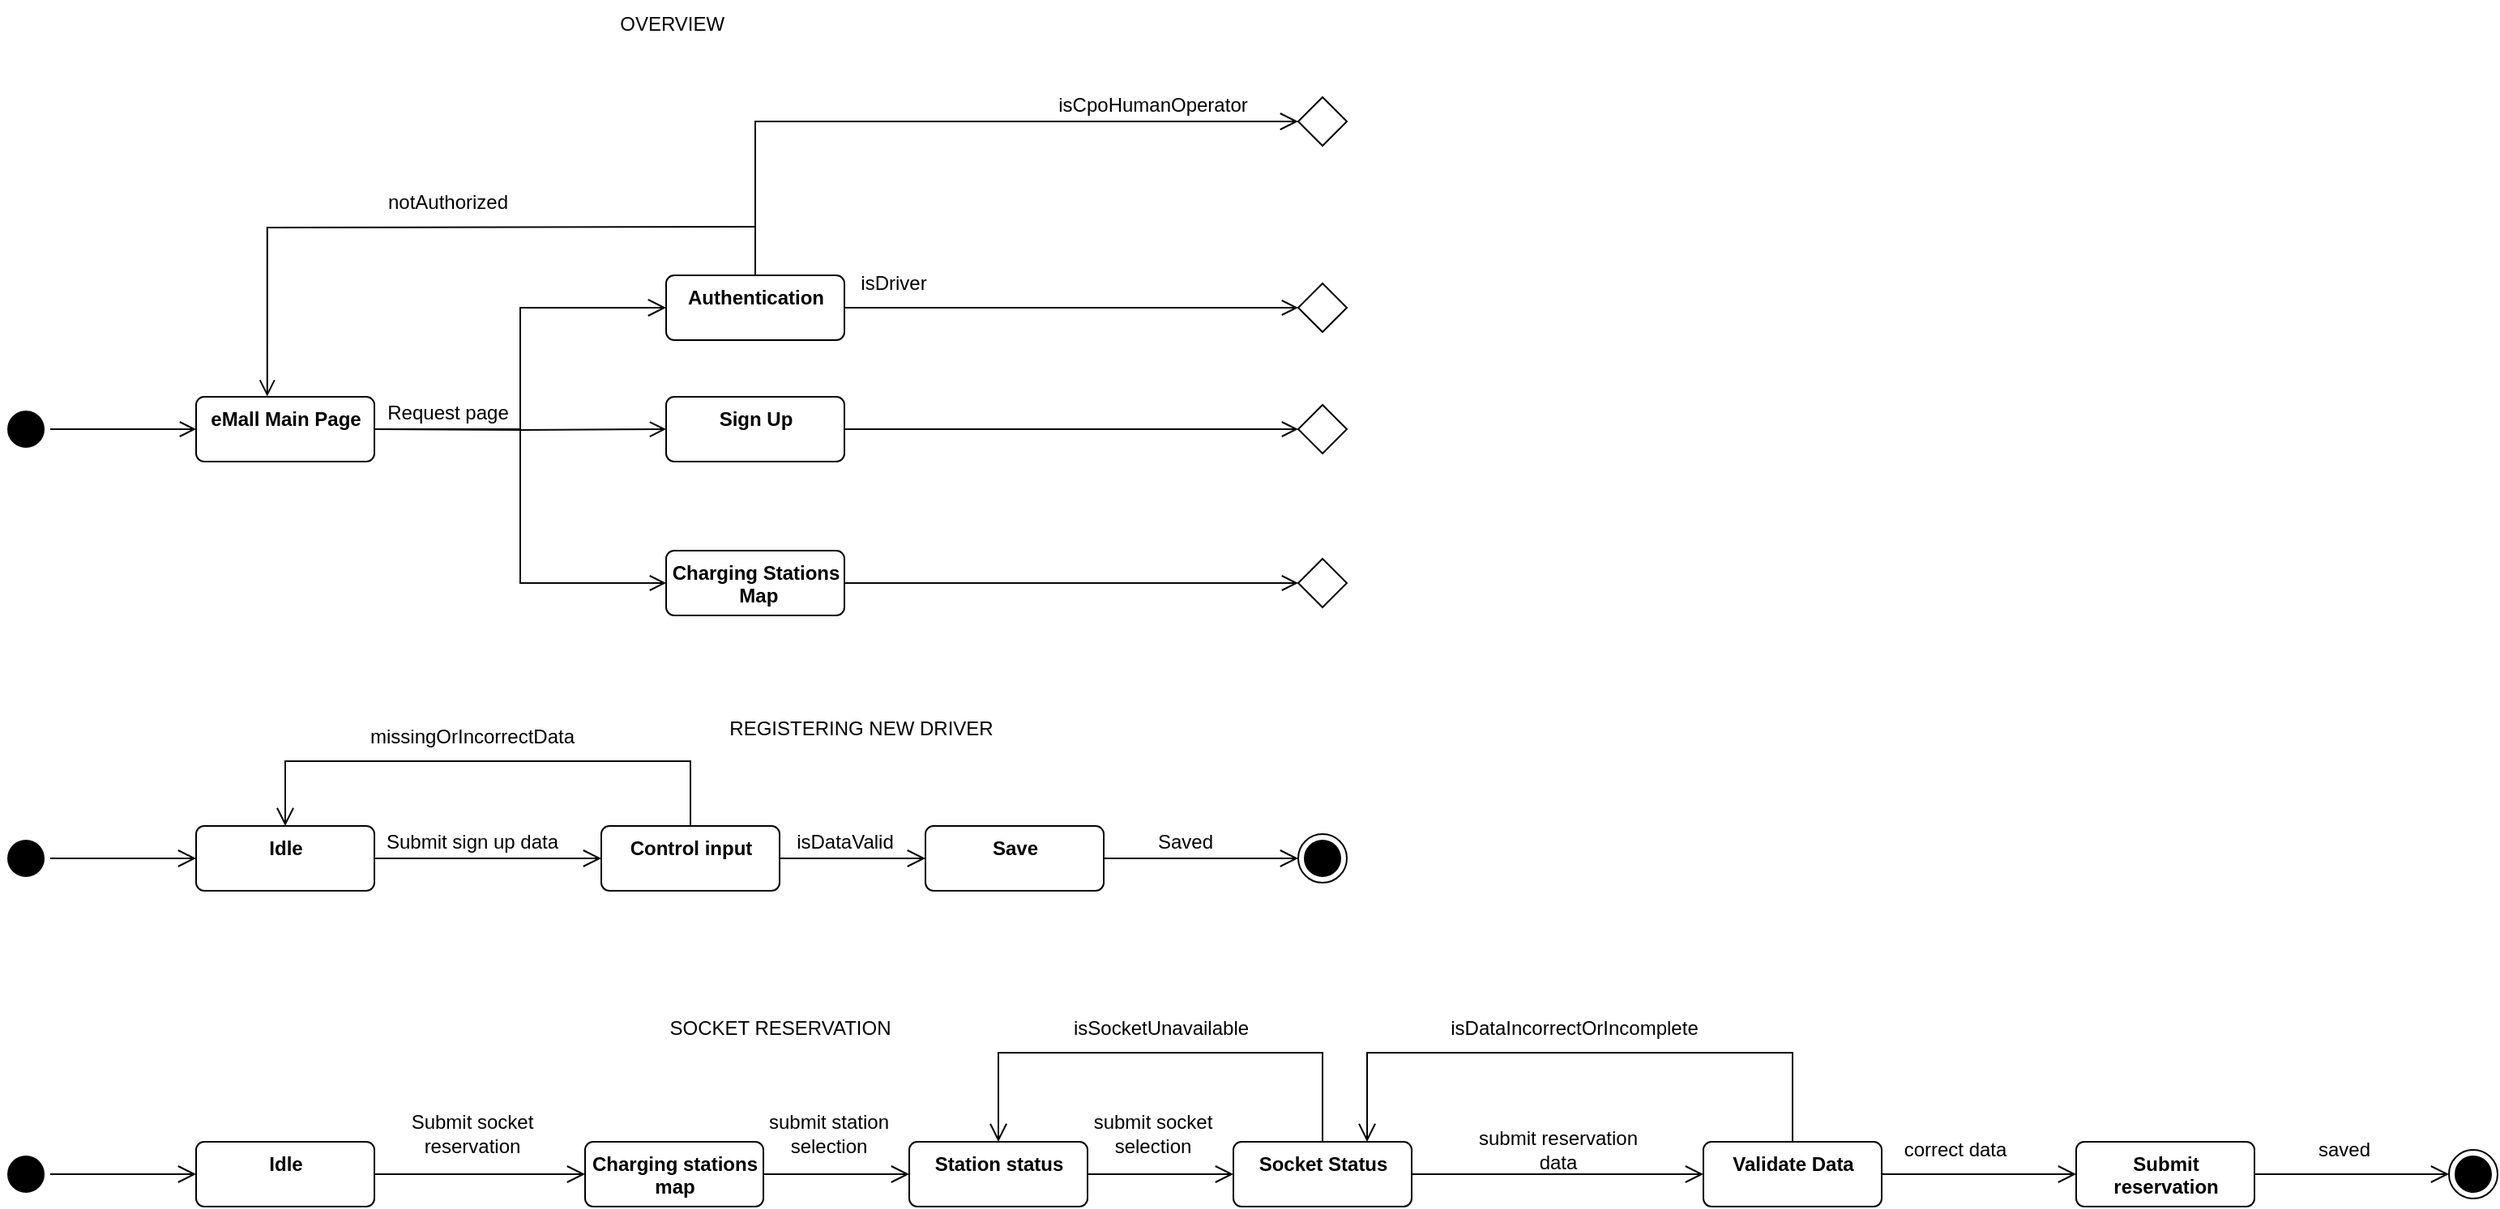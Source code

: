 <mxfile version="20.3.0" type="device" pages="2"><diagram name="Interaction diagrams" id="e7e014a7-5840-1c2e-5031-d8a46d1fe8dd"><mxGraphModel dx="1037" dy="641" grid="1" gridSize="10" guides="1" tooltips="1" connect="1" arrows="1" fold="1" page="1" pageScale="1" pageWidth="1169" pageHeight="826" background="none" math="0" shadow="0"><root><mxCell id="0"/><mxCell id="1" parent="0"/><mxCell id="5eJaCe3eEJfLpWVmA0Tx-41" value="" style="ellipse;html=1;shape=startState;fillColor=#000000;strokeColor=#050505;" parent="1" vertex="1"><mxGeometry x="40" y="290" width="30" height="30" as="geometry"/></mxCell><mxCell id="5eJaCe3eEJfLpWVmA0Tx-42" value="" style="edgeStyle=orthogonalEdgeStyle;html=1;verticalAlign=bottom;endArrow=open;endSize=8;strokeColor=#050505;rounded=0;entryX=0;entryY=0.5;entryDx=0;entryDy=0;" parent="1" source="5eJaCe3eEJfLpWVmA0Tx-41" target="t_COaTQxRIvYS3KbRucO-4" edge="1"><mxGeometry relative="1" as="geometry"><mxPoint x="160" y="305" as="targetPoint"/></mxGeometry></mxCell><mxCell id="5eJaCe3eEJfLpWVmA0Tx-49" style="edgeStyle=orthogonalEdgeStyle;rounded=0;orthogonalLoop=1;jettySize=auto;html=1;exitX=1;exitY=0.5;exitDx=0;exitDy=0;entryX=0;entryY=0.5;entryDx=0;entryDy=0;strokeColor=#050505;endArrow=open;endFill=0;endSize=8;" parent="1" target="t_COaTQxRIvYS3KbRucO-7" edge="1"><mxGeometry relative="1" as="geometry"><mxPoint x="270" y="305" as="sourcePoint"/><mxPoint x="450" y="305" as="targetPoint"/></mxGeometry></mxCell><mxCell id="5eJaCe3eEJfLpWVmA0Tx-57" style="edgeStyle=orthogonalEdgeStyle;rounded=0;orthogonalLoop=1;jettySize=auto;html=1;entryX=0;entryY=0.5;entryDx=0;entryDy=0;strokeColor=#050505;endArrow=open;endFill=0;endSize=8;exitX=1;exitY=0.5;exitDx=0;exitDy=0;" parent="1" source="t_COaTQxRIvYS3KbRucO-5" target="t_COaTQxRIvYS3KbRucO-14" edge="1"><mxGeometry relative="1" as="geometry"><mxPoint x="580" y="230" as="sourcePoint"/><mxPoint x="840" y="230" as="targetPoint"/><Array as="points"/></mxGeometry></mxCell><mxCell id="5eJaCe3eEJfLpWVmA0Tx-65" style="edgeStyle=orthogonalEdgeStyle;rounded=0;orthogonalLoop=1;jettySize=auto;html=1;exitX=0.5;exitY=0;exitDx=0;exitDy=0;entryX=0.399;entryY=-0.005;entryDx=0;entryDy=0;strokeColor=#050505;endArrow=open;endFill=0;endSize=8;entryPerimeter=0;" parent="1" target="t_COaTQxRIvYS3KbRucO-4" edge="1"><mxGeometry relative="1" as="geometry"><mxPoint x="505" y="180" as="sourcePoint"/><mxPoint x="215" y="280" as="targetPoint"/></mxGeometry></mxCell><mxCell id="5eJaCe3eEJfLpWVmA0Tx-60" style="edgeStyle=orthogonalEdgeStyle;rounded=0;orthogonalLoop=1;jettySize=auto;html=1;exitX=1;exitY=0.5;exitDx=0;exitDy=0;entryX=0;entryY=0.5;entryDx=0;entryDy=0;strokeColor=#050505;endArrow=open;endFill=0;endSize=8;" parent="1" source="t_COaTQxRIvYS3KbRucO-7" target="t_COaTQxRIvYS3KbRucO-12" edge="1"><mxGeometry relative="1" as="geometry"><mxPoint x="560" y="305" as="sourcePoint"/><mxPoint x="840" y="305.005" as="targetPoint"/></mxGeometry></mxCell><mxCell id="5eJaCe3eEJfLpWVmA0Tx-61" style="edgeStyle=orthogonalEdgeStyle;rounded=0;orthogonalLoop=1;jettySize=auto;html=1;exitX=1;exitY=0.5;exitDx=0;exitDy=0;strokeColor=#050505;endArrow=open;endFill=0;endSize=8;entryX=0;entryY=0.5;entryDx=0;entryDy=0;" parent="1" source="t_COaTQxRIvYS3KbRucO-8" target="t_COaTQxRIvYS3KbRucO-13" edge="1"><mxGeometry relative="1" as="geometry"><mxPoint x="840" y="400" as="targetPoint"/><mxPoint x="560" y="400" as="sourcePoint"/></mxGeometry></mxCell><mxCell id="5eJaCe3eEJfLpWVmA0Tx-51" style="edgeStyle=orthogonalEdgeStyle;rounded=0;orthogonalLoop=1;jettySize=auto;html=1;entryX=0;entryY=0.5;entryDx=0;entryDy=0;strokeColor=#050505;endArrow=open;endFill=0;endSize=8;exitX=1;exitY=0.5;exitDx=0;exitDy=0;" parent="1" source="t_COaTQxRIvYS3KbRucO-4" target="t_COaTQxRIvYS3KbRucO-8" edge="1"><mxGeometry relative="1" as="geometry"><mxPoint x="270" y="305" as="sourcePoint"/></mxGeometry></mxCell><mxCell id="5eJaCe3eEJfLpWVmA0Tx-52" value="Request page" style="text;html=1;align=center;verticalAlign=middle;resizable=0;points=[];autosize=1;strokeColor=none;fillColor=none;" parent="1" vertex="1"><mxGeometry x="265" y="280" width="100" height="30" as="geometry"/></mxCell><mxCell id="5eJaCe3eEJfLpWVmA0Tx-63" value="isCpoHumanOperator" style="text;html=1;align=center;verticalAlign=middle;resizable=0;points=[];autosize=1;strokeColor=none;fillColor=none;" parent="1" vertex="1"><mxGeometry x="680" y="90" width="140" height="30" as="geometry"/></mxCell><mxCell id="5eJaCe3eEJfLpWVmA0Tx-64" value="isDriver" style="text;html=1;align=center;verticalAlign=middle;resizable=0;points=[];autosize=1;strokeColor=none;fillColor=none;" parent="1" vertex="1"><mxGeometry x="560" y="200" width="60" height="30" as="geometry"/></mxCell><mxCell id="5eJaCe3eEJfLpWVmA0Tx-66" value="notAuthorized" style="text;html=1;align=center;verticalAlign=middle;resizable=0;points=[];autosize=1;strokeColor=none;fillColor=none;" parent="1" vertex="1"><mxGeometry x="265" y="150" width="100" height="30" as="geometry"/></mxCell><mxCell id="t_COaTQxRIvYS3KbRucO-20" style="edgeStyle=orthogonalEdgeStyle;rounded=0;orthogonalLoop=1;jettySize=auto;html=1;exitX=1;exitY=0.5;exitDx=0;exitDy=0;entryX=0;entryY=0.5;entryDx=0;entryDy=0;endArrow=open;endFill=0;endSize=9;" parent="1" source="t_COaTQxRIvYS3KbRucO-2" target="t_COaTQxRIvYS3KbRucO-19" edge="1"><mxGeometry relative="1" as="geometry"/></mxCell><mxCell id="t_COaTQxRIvYS3KbRucO-2" value="" style="ellipse;html=1;shape=startState;fillColor=#000000;strokeColor=#050505;" parent="1" vertex="1"><mxGeometry x="40" y="555" width="30" height="30" as="geometry"/></mxCell><mxCell id="t_COaTQxRIvYS3KbRucO-3" value="" style="ellipse;html=1;shape=endState;fillColor=strokeColor;" parent="1" vertex="1"><mxGeometry x="840" y="555" width="30" height="30" as="geometry"/></mxCell><mxCell id="t_COaTQxRIvYS3KbRucO-10" style="edgeStyle=orthogonalEdgeStyle;rounded=0;orthogonalLoop=1;jettySize=auto;html=1;exitX=1;exitY=0.5;exitDx=0;exitDy=0;entryX=0;entryY=0.5;entryDx=0;entryDy=0;endArrow=open;endFill=0;endSize=9;" parent="1" source="t_COaTQxRIvYS3KbRucO-4" target="t_COaTQxRIvYS3KbRucO-5" edge="1"><mxGeometry relative="1" as="geometry"/></mxCell><mxCell id="t_COaTQxRIvYS3KbRucO-4" value="&lt;b&gt;eMall Main Page&lt;/b&gt;" style="html=1;align=center;verticalAlign=top;rounded=1;absoluteArcSize=1;arcSize=10;dashed=0;" parent="1" vertex="1"><mxGeometry x="160" y="285" width="110" height="40" as="geometry"/></mxCell><mxCell id="t_COaTQxRIvYS3KbRucO-11" style="edgeStyle=orthogonalEdgeStyle;rounded=0;orthogonalLoop=1;jettySize=auto;html=1;exitX=0.5;exitY=0;exitDx=0;exitDy=0;entryX=0;entryY=0.5;entryDx=0;entryDy=0;endArrow=open;endFill=0;endSize=9;" parent="1" source="t_COaTQxRIvYS3KbRucO-5" target="t_COaTQxRIvYS3KbRucO-15" edge="1"><mxGeometry relative="1" as="geometry"><mxPoint x="840" y="60" as="targetPoint"/></mxGeometry></mxCell><mxCell id="t_COaTQxRIvYS3KbRucO-5" value="&lt;b&gt;Authentication&lt;/b&gt;" style="html=1;align=center;verticalAlign=top;rounded=1;absoluteArcSize=1;arcSize=10;dashed=0;" parent="1" vertex="1"><mxGeometry x="450" y="210" width="110" height="40" as="geometry"/></mxCell><mxCell id="t_COaTQxRIvYS3KbRucO-7" value="&lt;b&gt;Sign Up&lt;/b&gt;" style="html=1;align=center;verticalAlign=top;rounded=1;absoluteArcSize=1;arcSize=10;dashed=0;" parent="1" vertex="1"><mxGeometry x="450" y="285" width="110" height="40" as="geometry"/></mxCell><mxCell id="t_COaTQxRIvYS3KbRucO-8" value="&lt;b&gt;Charging Stations&lt;br&gt;&amp;nbsp;Map&lt;/b&gt;" style="html=1;align=center;verticalAlign=top;rounded=1;absoluteArcSize=1;arcSize=10;dashed=0;" parent="1" vertex="1"><mxGeometry x="450" y="380" width="110" height="40" as="geometry"/></mxCell><mxCell id="t_COaTQxRIvYS3KbRucO-12" value="" style="rhombus;" parent="1" vertex="1"><mxGeometry x="840" y="290" width="30" height="30" as="geometry"/></mxCell><mxCell id="t_COaTQxRIvYS3KbRucO-13" value="" style="rhombus;" parent="1" vertex="1"><mxGeometry x="840" y="385" width="30" height="30" as="geometry"/></mxCell><mxCell id="t_COaTQxRIvYS3KbRucO-14" value="" style="rhombus;" parent="1" vertex="1"><mxGeometry x="840" y="215" width="30" height="30" as="geometry"/></mxCell><mxCell id="t_COaTQxRIvYS3KbRucO-15" value="" style="rhombus;" parent="1" vertex="1"><mxGeometry x="840" y="100" width="30" height="30" as="geometry"/></mxCell><mxCell id="t_COaTQxRIvYS3KbRucO-21" style="edgeStyle=orthogonalEdgeStyle;rounded=0;orthogonalLoop=1;jettySize=auto;html=1;exitX=1;exitY=0.5;exitDx=0;exitDy=0;endArrow=open;endFill=0;endSize=9;entryX=0;entryY=0.5;entryDx=0;entryDy=0;" parent="1" source="t_COaTQxRIvYS3KbRucO-19" target="t_COaTQxRIvYS3KbRucO-37" edge="1"><mxGeometry relative="1" as="geometry"><mxPoint x="370" y="575" as="targetPoint"/></mxGeometry></mxCell><mxCell id="t_COaTQxRIvYS3KbRucO-19" value="&lt;b&gt;Idle&lt;/b&gt;" style="html=1;align=center;verticalAlign=top;rounded=1;absoluteArcSize=1;arcSize=10;dashed=0;" parent="1" vertex="1"><mxGeometry x="160" y="550" width="110" height="40" as="geometry"/></mxCell><mxCell id="t_COaTQxRIvYS3KbRucO-39" style="edgeStyle=orthogonalEdgeStyle;rounded=0;orthogonalLoop=1;jettySize=auto;html=1;exitX=0.5;exitY=0;exitDx=0;exitDy=0;entryX=0.5;entryY=0;entryDx=0;entryDy=0;endArrow=open;endFill=0;endSize=9;" parent="1" source="t_COaTQxRIvYS3KbRucO-37" target="t_COaTQxRIvYS3KbRucO-19" edge="1"><mxGeometry relative="1" as="geometry"><Array as="points"><mxPoint x="465" y="510"/><mxPoint x="215" y="510"/></Array></mxGeometry></mxCell><mxCell id="t_COaTQxRIvYS3KbRucO-42" style="edgeStyle=orthogonalEdgeStyle;rounded=0;orthogonalLoop=1;jettySize=auto;html=1;exitX=1;exitY=0.5;exitDx=0;exitDy=0;endArrow=open;endFill=0;endSize=9;" parent="1" source="t_COaTQxRIvYS3KbRucO-37" target="t_COaTQxRIvYS3KbRucO-41" edge="1"><mxGeometry relative="1" as="geometry"/></mxCell><mxCell id="t_COaTQxRIvYS3KbRucO-37" value="&lt;b&gt;Control input&lt;/b&gt;" style="html=1;align=center;verticalAlign=top;rounded=1;absoluteArcSize=1;arcSize=10;dashed=0;" parent="1" vertex="1"><mxGeometry x="410" y="550" width="110" height="40" as="geometry"/></mxCell><mxCell id="t_COaTQxRIvYS3KbRucO-38" value="Submit sign up data" style="text;html=1;align=center;verticalAlign=middle;resizable=0;points=[];autosize=1;strokeColor=none;fillColor=none;" parent="1" vertex="1"><mxGeometry x="265" y="545" width="130" height="30" as="geometry"/></mxCell><mxCell id="t_COaTQxRIvYS3KbRucO-40" value="missingOrIncorrectData" style="text;html=1;align=center;verticalAlign=middle;resizable=0;points=[];autosize=1;strokeColor=none;fillColor=none;" parent="1" vertex="1"><mxGeometry x="255" y="480" width="150" height="30" as="geometry"/></mxCell><mxCell id="t_COaTQxRIvYS3KbRucO-44" style="edgeStyle=orthogonalEdgeStyle;rounded=0;orthogonalLoop=1;jettySize=auto;html=1;exitX=1;exitY=0.5;exitDx=0;exitDy=0;entryX=0;entryY=0.5;entryDx=0;entryDy=0;endArrow=open;endFill=0;endSize=9;" parent="1" source="t_COaTQxRIvYS3KbRucO-41" target="t_COaTQxRIvYS3KbRucO-3" edge="1"><mxGeometry relative="1" as="geometry"/></mxCell><mxCell id="t_COaTQxRIvYS3KbRucO-41" value="&lt;b&gt;Save&lt;/b&gt;" style="html=1;align=center;verticalAlign=top;rounded=1;absoluteArcSize=1;arcSize=10;dashed=0;" parent="1" vertex="1"><mxGeometry x="610" y="550" width="110" height="40" as="geometry"/></mxCell><mxCell id="t_COaTQxRIvYS3KbRucO-43" value="isDataValid" style="text;html=1;align=center;verticalAlign=middle;resizable=0;points=[];autosize=1;strokeColor=none;fillColor=none;" parent="1" vertex="1"><mxGeometry x="520" y="545" width="80" height="30" as="geometry"/></mxCell><mxCell id="t_COaTQxRIvYS3KbRucO-45" value="Saved" style="text;html=1;align=center;verticalAlign=middle;resizable=0;points=[];autosize=1;strokeColor=none;fillColor=none;" parent="1" vertex="1"><mxGeometry x="740" y="545" width="60" height="30" as="geometry"/></mxCell><mxCell id="t_COaTQxRIvYS3KbRucO-46" value="REGISTERING NEW DRIVER" style="text;html=1;align=center;verticalAlign=middle;resizable=0;points=[];autosize=1;strokeColor=none;fillColor=none;" parent="1" vertex="1"><mxGeometry x="475" y="475" width="190" height="30" as="geometry"/></mxCell><mxCell id="t_COaTQxRIvYS3KbRucO-47" value="OVERVIEW&amp;nbsp;" style="text;html=1;align=center;verticalAlign=middle;resizable=0;points=[];autosize=1;strokeColor=none;fillColor=none;" parent="1" vertex="1"><mxGeometry x="410" y="40" width="90" height="30" as="geometry"/></mxCell><mxCell id="t_COaTQxRIvYS3KbRucO-72" style="edgeStyle=orthogonalEdgeStyle;rounded=0;orthogonalLoop=1;jettySize=auto;html=1;exitX=1;exitY=0.5;exitDx=0;exitDy=0;entryX=0;entryY=0.5;entryDx=0;entryDy=0;endArrow=open;endFill=0;endSize=9;" parent="1" source="t_COaTQxRIvYS3KbRucO-73" target="t_COaTQxRIvYS3KbRucO-76" edge="1"><mxGeometry relative="1" as="geometry"/></mxCell><mxCell id="t_COaTQxRIvYS3KbRucO-73" value="" style="ellipse;html=1;shape=startState;fillColor=#000000;strokeColor=#050505;" parent="1" vertex="1"><mxGeometry x="40" y="750" width="30" height="30" as="geometry"/></mxCell><mxCell id="t_COaTQxRIvYS3KbRucO-74" value="" style="ellipse;html=1;shape=endState;fillColor=strokeColor;" parent="1" vertex="1"><mxGeometry x="1550" y="750" width="30" height="30" as="geometry"/></mxCell><mxCell id="t_COaTQxRIvYS3KbRucO-75" style="edgeStyle=orthogonalEdgeStyle;rounded=0;orthogonalLoop=1;jettySize=auto;html=1;exitX=1;exitY=0.5;exitDx=0;exitDy=0;endArrow=open;endFill=0;endSize=9;entryX=0;entryY=0.5;entryDx=0;entryDy=0;" parent="1" source="t_COaTQxRIvYS3KbRucO-76" target="t_COaTQxRIvYS3KbRucO-79" edge="1"><mxGeometry relative="1" as="geometry"><mxPoint x="370" y="770" as="targetPoint"/></mxGeometry></mxCell><mxCell id="t_COaTQxRIvYS3KbRucO-76" value="&lt;b&gt;Idle&lt;/b&gt;" style="html=1;align=center;verticalAlign=top;rounded=1;absoluteArcSize=1;arcSize=10;dashed=0;" parent="1" vertex="1"><mxGeometry x="160" y="745" width="110" height="40" as="geometry"/></mxCell><mxCell id="t_COaTQxRIvYS3KbRucO-78" style="edgeStyle=orthogonalEdgeStyle;rounded=0;orthogonalLoop=1;jettySize=auto;html=1;exitX=1;exitY=0.5;exitDx=0;exitDy=0;endArrow=open;endFill=0;endSize=9;" parent="1" source="t_COaTQxRIvYS3KbRucO-79" target="t_COaTQxRIvYS3KbRucO-83" edge="1"><mxGeometry relative="1" as="geometry"/></mxCell><mxCell id="t_COaTQxRIvYS3KbRucO-79" value="&lt;b&gt;Charging stations&lt;/b&gt;&lt;br&gt;&lt;b&gt;map&lt;/b&gt;" style="html=1;align=center;verticalAlign=top;rounded=1;absoluteArcSize=1;arcSize=10;dashed=0;" parent="1" vertex="1"><mxGeometry x="400" y="745" width="110" height="40" as="geometry"/></mxCell><mxCell id="t_COaTQxRIvYS3KbRucO-80" value="Submit socket&lt;br&gt;reservation" style="text;html=1;align=center;verticalAlign=middle;resizable=0;points=[];autosize=1;strokeColor=none;fillColor=none;" parent="1" vertex="1"><mxGeometry x="280" y="720" width="100" height="40" as="geometry"/></mxCell><mxCell id="t_COaTQxRIvYS3KbRucO-90" style="edgeStyle=orthogonalEdgeStyle;rounded=0;orthogonalLoop=1;jettySize=auto;html=1;exitX=1;exitY=0.5;exitDx=0;exitDy=0;entryX=0;entryY=0.5;entryDx=0;entryDy=0;endArrow=open;endFill=0;endSize=9;" parent="1" source="t_COaTQxRIvYS3KbRucO-83" target="t_COaTQxRIvYS3KbRucO-89" edge="1"><mxGeometry relative="1" as="geometry"/></mxCell><mxCell id="t_COaTQxRIvYS3KbRucO-83" value="&lt;b&gt;Station status&lt;/b&gt;" style="html=1;align=center;verticalAlign=top;rounded=1;absoluteArcSize=1;arcSize=10;dashed=0;" parent="1" vertex="1"><mxGeometry x="600" y="745" width="110" height="40" as="geometry"/></mxCell><mxCell id="t_COaTQxRIvYS3KbRucO-84" value="submit station&lt;br&gt;selection" style="text;html=1;align=center;verticalAlign=middle;resizable=0;points=[];autosize=1;strokeColor=none;fillColor=none;" parent="1" vertex="1"><mxGeometry x="500" y="720" width="100" height="40" as="geometry"/></mxCell><mxCell id="t_COaTQxRIvYS3KbRucO-86" value="SOCKET RESERVATION" style="text;html=1;align=center;verticalAlign=middle;resizable=0;points=[];autosize=1;strokeColor=none;fillColor=none;" parent="1" vertex="1"><mxGeometry x="440" y="660" width="160" height="30" as="geometry"/></mxCell><mxCell id="t_COaTQxRIvYS3KbRucO-92" style="edgeStyle=orthogonalEdgeStyle;rounded=0;orthogonalLoop=1;jettySize=auto;html=1;exitX=0.5;exitY=0;exitDx=0;exitDy=0;entryX=0.5;entryY=0;entryDx=0;entryDy=0;endArrow=open;endFill=0;endSize=9;" parent="1" source="t_COaTQxRIvYS3KbRucO-89" target="t_COaTQxRIvYS3KbRucO-83" edge="1"><mxGeometry relative="1" as="geometry"><Array as="points"><mxPoint x="855" y="690"/><mxPoint x="655" y="690"/></Array></mxGeometry></mxCell><mxCell id="t_COaTQxRIvYS3KbRucO-97" style="edgeStyle=orthogonalEdgeStyle;rounded=0;orthogonalLoop=1;jettySize=auto;html=1;exitX=1;exitY=0.5;exitDx=0;exitDy=0;entryX=0;entryY=0.5;entryDx=0;entryDy=0;endArrow=open;endFill=0;endSize=9;" parent="1" source="t_COaTQxRIvYS3KbRucO-89" target="t_COaTQxRIvYS3KbRucO-94" edge="1"><mxGeometry relative="1" as="geometry"/></mxCell><mxCell id="t_COaTQxRIvYS3KbRucO-89" value="&lt;b&gt;Socket Status&lt;/b&gt;" style="html=1;align=center;verticalAlign=top;rounded=1;absoluteArcSize=1;arcSize=10;dashed=0;" parent="1" vertex="1"><mxGeometry x="800" y="745" width="110" height="40" as="geometry"/></mxCell><mxCell id="t_COaTQxRIvYS3KbRucO-91" value="submit socket&lt;br&gt;selection" style="text;html=1;align=center;verticalAlign=middle;resizable=0;points=[];autosize=1;strokeColor=none;fillColor=none;" parent="1" vertex="1"><mxGeometry x="700" y="720" width="100" height="40" as="geometry"/></mxCell><mxCell id="t_COaTQxRIvYS3KbRucO-93" value="isSocketUnavailable" style="text;html=1;align=center;verticalAlign=middle;resizable=0;points=[];autosize=1;strokeColor=none;fillColor=none;" parent="1" vertex="1"><mxGeometry x="690" y="660" width="130" height="30" as="geometry"/></mxCell><mxCell id="t_COaTQxRIvYS3KbRucO-99" style="edgeStyle=orthogonalEdgeStyle;rounded=0;orthogonalLoop=1;jettySize=auto;html=1;exitX=0.5;exitY=0;exitDx=0;exitDy=0;entryX=0.75;entryY=0;entryDx=0;entryDy=0;endArrow=open;endFill=0;endSize=9;" parent="1" source="t_COaTQxRIvYS3KbRucO-94" target="t_COaTQxRIvYS3KbRucO-89" edge="1"><mxGeometry relative="1" as="geometry"><Array as="points"><mxPoint x="1145" y="690"/><mxPoint x="882" y="690"/></Array></mxGeometry></mxCell><mxCell id="t_COaTQxRIvYS3KbRucO-102" style="edgeStyle=orthogonalEdgeStyle;rounded=0;orthogonalLoop=1;jettySize=auto;html=1;exitX=1;exitY=0.5;exitDx=0;exitDy=0;entryX=0;entryY=0.5;entryDx=0;entryDy=0;endArrow=open;endFill=0;endSize=9;" parent="1" source="t_COaTQxRIvYS3KbRucO-94" target="t_COaTQxRIvYS3KbRucO-101" edge="1"><mxGeometry relative="1" as="geometry"/></mxCell><mxCell id="t_COaTQxRIvYS3KbRucO-94" value="&lt;b&gt;Validate Data&lt;/b&gt;" style="html=1;align=center;verticalAlign=top;rounded=1;absoluteArcSize=1;arcSize=10;dashed=0;" parent="1" vertex="1"><mxGeometry x="1090" y="745" width="110" height="40" as="geometry"/></mxCell><mxCell id="t_COaTQxRIvYS3KbRucO-96" value="submit reservation&lt;br&gt;data" style="text;html=1;align=center;verticalAlign=middle;resizable=0;points=[];autosize=1;strokeColor=none;fillColor=none;" parent="1" vertex="1"><mxGeometry x="940" y="730" width="120" height="40" as="geometry"/></mxCell><mxCell id="t_COaTQxRIvYS3KbRucO-100" value="isDataIncorrectOrIncomplete" style="text;html=1;align=center;verticalAlign=middle;resizable=0;points=[];autosize=1;strokeColor=none;fillColor=none;" parent="1" vertex="1"><mxGeometry x="920" y="660" width="180" height="30" as="geometry"/></mxCell><mxCell id="t_COaTQxRIvYS3KbRucO-103" style="edgeStyle=orthogonalEdgeStyle;rounded=0;orthogonalLoop=1;jettySize=auto;html=1;exitX=1;exitY=0.5;exitDx=0;exitDy=0;entryX=0;entryY=0.5;entryDx=0;entryDy=0;endArrow=open;endFill=0;endSize=9;" parent="1" source="t_COaTQxRIvYS3KbRucO-101" target="t_COaTQxRIvYS3KbRucO-74" edge="1"><mxGeometry relative="1" as="geometry"/></mxCell><mxCell id="t_COaTQxRIvYS3KbRucO-101" value="&lt;b&gt;Submit&lt;br&gt;reservation&lt;br&gt;&lt;/b&gt;" style="html=1;align=center;verticalAlign=top;rounded=1;absoluteArcSize=1;arcSize=10;dashed=0;" parent="1" vertex="1"><mxGeometry x="1320" y="745" width="110" height="40" as="geometry"/></mxCell><mxCell id="t_COaTQxRIvYS3KbRucO-104" value="correct data" style="text;html=1;align=center;verticalAlign=middle;resizable=0;points=[];autosize=1;strokeColor=none;fillColor=none;" parent="1" vertex="1"><mxGeometry x="1200" y="735" width="90" height="30" as="geometry"/></mxCell><mxCell id="t_COaTQxRIvYS3KbRucO-105" value="saved" style="text;html=1;align=center;verticalAlign=middle;resizable=0;points=[];autosize=1;strokeColor=none;fillColor=none;" parent="1" vertex="1"><mxGeometry x="1455" y="735" width="60" height="30" as="geometry"/></mxCell></root></mxGraphModel></diagram><diagram id="tsKMtZeJ7AwXMjO4FTcU" name="class diagram"><mxGraphModel dx="1481" dy="916" grid="1" gridSize="10" guides="1" tooltips="1" connect="1" arrows="1" fold="1" page="1" pageScale="1" pageWidth="1169" pageHeight="827" math="0" shadow="0"><root><mxCell id="0"/><mxCell id="1" parent="0"/><mxCell id="vj82PG1nkuCyjh161MqG-1" value="1" style="endArrow=open;html=1;endSize=12;startArrow=diamondThin;startSize=14;startFill=1;edgeStyle=orthogonalEdgeStyle;align=left;verticalAlign=bottom;rounded=0;entryX=1;entryY=0.5;entryDx=0;entryDy=0;exitX=0;exitY=0.5;exitDx=0;exitDy=0;" edge="1" parent="1" source="vj82PG1nkuCyjh161MqG-34"><mxGeometry x="-0.787" y="-4" relative="1" as="geometry"><mxPoint x="750" y="540" as="sourcePoint"/><mxPoint x="550" y="679" as="targetPoint"/><mxPoint as="offset"/></mxGeometry></mxCell><mxCell id="vj82PG1nkuCyjh161MqG-2" value="&lt;&lt;abstract&gt;&gt;&#10;User" style="swimlane;fontStyle=1;align=center;verticalAlign=top;childLayout=stackLayout;horizontal=1;startSize=40;horizontalStack=0;resizeParent=1;resizeLast=0;collapsible=1;marginBottom=0;rounded=0;shadow=0;strokeWidth=1;" vertex="1" parent="1"><mxGeometry x="360" y="20" width="160" height="74" as="geometry"><mxRectangle x="230" y="140" width="160" height="26" as="alternateBounds"/></mxGeometry></mxCell><mxCell id="vj82PG1nkuCyjh161MqG-3" value="" style="line;html=1;strokeWidth=1;align=left;verticalAlign=middle;spacingTop=-1;spacingLeft=3;spacingRight=3;rotatable=0;labelPosition=right;points=[];portConstraint=eastwest;" vertex="1" parent="vj82PG1nkuCyjh161MqG-2"><mxGeometry y="40" width="160" height="8" as="geometry"/></mxCell><mxCell id="vj82PG1nkuCyjh161MqG-4" value="+ fiscalCode: string" style="text;strokeColor=none;fillColor=none;align=left;verticalAlign=top;spacingLeft=4;spacingRight=4;overflow=hidden;rotatable=0;points=[[0,0.5],[1,0.5]];portConstraint=eastwest;labelBackgroundColor=#FFFFFF;" vertex="1" parent="vj82PG1nkuCyjh161MqG-2"><mxGeometry y="48" width="160" height="26" as="geometry"/></mxCell><mxCell id="vj82PG1nkuCyjh161MqG-5" style="edgeStyle=orthogonalEdgeStyle;shape=connector;rounded=0;orthogonalLoop=1;jettySize=auto;html=1;exitX=0.5;exitY=1;exitDx=0;exitDy=0;entryX=0.5;entryY=0;entryDx=0;entryDy=0;labelBackgroundColor=default;strokeColor=default;fontFamily=Helvetica;fontSize=11;fontColor=default;endArrow=none;endFill=0;startArrow=none;" edge="1" parent="1" source="vj82PG1nkuCyjh161MqG-119" target="vj82PG1nkuCyjh161MqG-12"><mxGeometry relative="1" as="geometry"><mxPoint x="340" y="375.0" as="sourcePoint"/></mxGeometry></mxCell><mxCell id="vj82PG1nkuCyjh161MqG-6" value="" style="endArrow=block;endSize=10;endFill=0;shadow=0;strokeWidth=1;rounded=0;edgeStyle=elbowEdgeStyle;elbow=vertical;exitX=0.5;exitY=0;exitDx=0;exitDy=0;entryX=0.5;entryY=1;entryDx=0;entryDy=0;" edge="1" parent="1" source="vj82PG1nkuCyjh161MqG-17" target="vj82PG1nkuCyjh161MqG-2"><mxGeometry width="160" relative="1" as="geometry"><mxPoint x="340" y="325.0" as="sourcePoint"/><mxPoint x="430" y="120" as="targetPoint"/><Array as="points"><mxPoint x="410" y="170"/></Array></mxGeometry></mxCell><mxCell id="vj82PG1nkuCyjh161MqG-7" value="" style="endArrow=block;endSize=10;endFill=0;shadow=0;strokeWidth=1;rounded=0;edgeStyle=elbowEdgeStyle;elbow=vertical;exitX=0.5;exitY=0;exitDx=0;exitDy=0;entryX=0.673;entryY=1.083;entryDx=0;entryDy=0;entryPerimeter=0;" edge="1" parent="1" source="vj82PG1nkuCyjh161MqG-27" target="vj82PG1nkuCyjh161MqG-4"><mxGeometry width="160" relative="1" as="geometry"><mxPoint x="510" y="220" as="sourcePoint"/><mxPoint x="460" y="90" as="targetPoint"/><Array as="points"><mxPoint x="480" y="160"/><mxPoint x="480" y="285"/></Array></mxGeometry></mxCell><mxCell id="vj82PG1nkuCyjh161MqG-8" style="edgeStyle=orthogonalEdgeStyle;shape=connector;rounded=0;orthogonalLoop=1;jettySize=auto;html=1;exitX=0;exitY=0.5;exitDx=0;exitDy=0;entryX=0.5;entryY=1;entryDx=0;entryDy=0;labelBackgroundColor=default;strokeColor=default;fontFamily=Helvetica;fontSize=11;fontColor=default;endArrow=none;endFill=0;" edge="1" parent="1" target="vj82PG1nkuCyjh161MqG-30"><mxGeometry relative="1" as="geometry"><mxPoint x="390" y="679" as="sourcePoint"/><mxPoint x="65" y="375" as="targetPoint"/></mxGeometry></mxCell><mxCell id="vj82PG1nkuCyjh161MqG-9" style="edgeStyle=orthogonalEdgeStyle;rounded=0;orthogonalLoop=1;jettySize=auto;html=1;exitX=1;exitY=0.5;exitDx=0;exitDy=0;entryX=0;entryY=0.5;entryDx=0;entryDy=0;endArrow=none;endFill=0;" edge="1" parent="1" source="vj82PG1nkuCyjh161MqG-31" target="vj82PG1nkuCyjh161MqG-17"><mxGeometry relative="1" as="geometry"><mxPoint x="120" y="350" as="sourcePoint"/><mxPoint x="260" y="350.0" as="targetPoint"/></mxGeometry></mxCell><mxCell id="vj82PG1nkuCyjh161MqG-10" style="edgeStyle=orthogonalEdgeStyle;shape=connector;rounded=0;orthogonalLoop=1;jettySize=auto;html=1;exitX=0.75;exitY=1;exitDx=0;exitDy=0;labelBackgroundColor=default;strokeColor=default;fontFamily=Helvetica;fontSize=11;fontColor=default;endArrow=none;endFill=0;entryX=0;entryY=0.5;entryDx=0;entryDy=0;" edge="1" parent="1" source="vj82PG1nkuCyjh161MqG-57" target="vj82PG1nkuCyjh161MqG-39"><mxGeometry relative="1" as="geometry"><mxPoint x="600" y="364" as="sourcePoint"/><mxPoint x="730" y="190" as="targetPoint"/></mxGeometry></mxCell><mxCell id="vj82PG1nkuCyjh161MqG-11" style="edgeStyle=orthogonalEdgeStyle;shape=connector;rounded=0;orthogonalLoop=1;jettySize=auto;html=1;exitX=0.5;exitY=1;exitDx=0;exitDy=0;entryX=0.25;entryY=0;entryDx=0;entryDy=0;labelBackgroundColor=default;strokeColor=default;fontFamily=Helvetica;fontSize=11;fontColor=default;endArrow=none;endFill=0;" edge="1" parent="1" source="vj82PG1nkuCyjh161MqG-12" target="vj82PG1nkuCyjh161MqG-77"><mxGeometry relative="1" as="geometry"><mxPoint x="390" y="655" as="targetPoint"/></mxGeometry></mxCell><mxCell id="vj82PG1nkuCyjh161MqG-12" value="Reservation" style="swimlane;fontStyle=1;align=center;verticalAlign=top;childLayout=stackLayout;horizontal=1;startSize=26;horizontalStack=0;resizeParent=1;resizeParentMax=0;resizeLast=0;collapsible=1;marginBottom=0;fontFamily=Helvetica;fontSize=11;fontColor=default;" vertex="1" parent="1"><mxGeometry x="290" y="460" width="130" height="112" as="geometry"/></mxCell><mxCell id="vj82PG1nkuCyjh161MqG-13" value="+ date: Date&#10;" style="text;strokeColor=none;fillColor=none;align=left;verticalAlign=top;spacingLeft=4;spacingRight=4;overflow=hidden;rotatable=0;points=[[0,0.5],[1,0.5]];portConstraint=eastwest;fontFamily=Helvetica;fontSize=11;fontColor=default;" vertex="1" parent="vj82PG1nkuCyjh161MqG-12"><mxGeometry y="26" width="130" height="26" as="geometry"/></mxCell><mxCell id="vj82PG1nkuCyjh161MqG-14" value="+ startTime: Time&#10;" style="text;strokeColor=none;fillColor=none;align=left;verticalAlign=top;spacingLeft=4;spacingRight=4;overflow=hidden;rotatable=0;points=[[0,0.5],[1,0.5]];portConstraint=eastwest;fontFamily=Helvetica;fontSize=11;fontColor=default;" vertex="1" parent="vj82PG1nkuCyjh161MqG-12"><mxGeometry y="52" width="130" height="26" as="geometry"/></mxCell><mxCell id="vj82PG1nkuCyjh161MqG-15" value="+ stopTime: Time&#10;" style="text;strokeColor=none;fillColor=none;align=left;verticalAlign=top;spacingLeft=4;spacingRight=4;overflow=hidden;rotatable=0;points=[[0,0.5],[1,0.5]];portConstraint=eastwest;fontFamily=Helvetica;fontSize=11;fontColor=default;" vertex="1" parent="vj82PG1nkuCyjh161MqG-12"><mxGeometry y="78" width="130" height="26" as="geometry"/></mxCell><mxCell id="vj82PG1nkuCyjh161MqG-16" value="" style="line;strokeWidth=1;fillColor=none;align=left;verticalAlign=middle;spacingTop=-1;spacingLeft=3;spacingRight=3;rotatable=0;labelPosition=right;points=[];portConstraint=eastwest;strokeColor=inherit;fontFamily=Helvetica;fontSize=11;fontColor=default;" vertex="1" parent="vj82PG1nkuCyjh161MqG-12"><mxGeometry y="104" width="130" height="8" as="geometry"/></mxCell><mxCell id="vj82PG1nkuCyjh161MqG-17" value="Driver" style="swimlane;fontStyle=1;align=center;verticalAlign=top;childLayout=stackLayout;horizontal=1;startSize=26;horizontalStack=0;resizeParent=1;resizeParentMax=0;resizeLast=0;collapsible=1;marginBottom=0;fontFamily=Helvetica;fontSize=11;fontColor=default;" vertex="1" parent="1"><mxGeometry x="306" y="200" width="120" height="190" as="geometry"/></mxCell><mxCell id="vj82PG1nkuCyjh161MqG-18" value="+name:String" style="text;align=left;verticalAlign=top;spacingLeft=4;spacingRight=4;overflow=hidden;rotatable=0;points=[[0,0.5],[1,0.5]];portConstraint=eastwest;" vertex="1" parent="vj82PG1nkuCyjh161MqG-17"><mxGeometry y="26" width="120" height="26" as="geometry"/></mxCell><mxCell id="vj82PG1nkuCyjh161MqG-19" value="+surname:String" style="text;align=left;verticalAlign=top;spacingLeft=4;spacingRight=4;overflow=hidden;rotatable=0;points=[[0,0.5],[1,0.5]];portConstraint=eastwest;rounded=0;shadow=0;html=0;" vertex="1" parent="vj82PG1nkuCyjh161MqG-17"><mxGeometry y="52" width="120" height="26" as="geometry"/></mxCell><mxCell id="vj82PG1nkuCyjh161MqG-20" value="+birthDate:Date" style="text;align=left;verticalAlign=top;spacingLeft=4;spacingRight=4;overflow=hidden;rotatable=0;points=[[0,0.5],[1,0.5]];portConstraint=eastwest;rounded=0;shadow=0;html=0;" vertex="1" parent="vj82PG1nkuCyjh161MqG-17"><mxGeometry y="78" width="120" height="26" as="geometry"/></mxCell><mxCell id="vj82PG1nkuCyjh161MqG-21" value="+email:String" style="text;align=left;verticalAlign=top;spacingLeft=4;spacingRight=4;overflow=hidden;rotatable=0;points=[[0,0.5],[1,0.5]];portConstraint=eastwest;rounded=0;shadow=0;html=0;" vertex="1" parent="vj82PG1nkuCyjh161MqG-17"><mxGeometry y="104" width="120" height="26" as="geometry"/></mxCell><mxCell id="vj82PG1nkuCyjh161MqG-22" value="+password:String" style="text;align=left;verticalAlign=top;spacingLeft=4;spacingRight=4;overflow=hidden;rotatable=0;points=[[0,0.5],[1,0.5]];portConstraint=eastwest;rounded=0;shadow=0;html=0;" vertex="1" parent="vj82PG1nkuCyjh161MqG-17"><mxGeometry y="130" width="120" height="26" as="geometry"/></mxCell><mxCell id="vj82PG1nkuCyjh161MqG-23" value="+phone_number:int" style="text;align=left;verticalAlign=top;spacingLeft=4;spacingRight=4;overflow=hidden;rotatable=0;points=[[0,0.5],[1,0.5]];portConstraint=eastwest;rounded=0;shadow=0;html=0;" vertex="1" parent="vj82PG1nkuCyjh161MqG-17"><mxGeometry y="156" width="120" height="26" as="geometry"/></mxCell><mxCell id="vj82PG1nkuCyjh161MqG-24" value="" style="line;strokeWidth=1;fillColor=none;align=left;verticalAlign=middle;spacingTop=-1;spacingLeft=3;spacingRight=3;rotatable=0;labelPosition=right;points=[];portConstraint=eastwest;strokeColor=inherit;fontFamily=Helvetica;fontSize=11;fontColor=default;" vertex="1" parent="vj82PG1nkuCyjh161MqG-17"><mxGeometry y="182" width="120" height="8" as="geometry"/></mxCell><mxCell id="vj82PG1nkuCyjh161MqG-25" style="edgeStyle=orthogonalEdgeStyle;rounded=0;orthogonalLoop=1;jettySize=auto;html=1;endArrow=none;endFill=0;entryX=0.25;entryY=1;entryDx=0;entryDy=0;startArrow=none;exitX=0.75;exitY=0;exitDx=0;exitDy=0;" edge="1" parent="1" source="vj82PG1nkuCyjh161MqG-27" target="vj82PG1nkuCyjh161MqG-57"><mxGeometry width="668" height="174" relative="1" as="geometry"><mxPoint x="610" y="160" as="targetPoint"/><mxPoint x="675" y="286" as="sourcePoint"/></mxGeometry></mxCell><mxCell id="vj82PG1nkuCyjh161MqG-26" value="" style="triangle;whiteSpace=wrap;html=1;fillColor=#050505;direction=south;rotation=-180;" vertex="1" parent="vj82PG1nkuCyjh161MqG-25"><mxGeometry x="640" y="212" width="8" height="10" as="geometry"/></mxCell><mxCell id="vj82PG1nkuCyjh161MqG-27" value="Human Operator" style="swimlane;fontStyle=1;align=center;verticalAlign=top;childLayout=stackLayout;horizontal=1;startSize=26;horizontalStack=0;resizeParent=1;resizeParentMax=0;resizeLast=0;collapsible=1;marginBottom=0;fontFamily=Helvetica;fontSize=11;fontColor=default;" vertex="1" parent="1"><mxGeometry x="565" y="256" width="105" height="60" as="geometry"/></mxCell><mxCell id="vj82PG1nkuCyjh161MqG-28" value="+ ho_id: int" style="text;strokeColor=none;fillColor=none;align=left;verticalAlign=top;spacingLeft=4;spacingRight=4;overflow=hidden;rotatable=0;points=[[0,0.5],[1,0.5]];portConstraint=eastwest;fontFamily=Helvetica;fontSize=11;fontColor=default;" vertex="1" parent="vj82PG1nkuCyjh161MqG-27"><mxGeometry y="26" width="105" height="26" as="geometry"/></mxCell><mxCell id="vj82PG1nkuCyjh161MqG-29" value="" style="line;strokeWidth=1;fillColor=none;align=left;verticalAlign=middle;spacingTop=-1;spacingLeft=3;spacingRight=3;rotatable=0;labelPosition=right;points=[];portConstraint=eastwest;strokeColor=inherit;fontFamily=Helvetica;fontSize=11;fontColor=default;" vertex="1" parent="vj82PG1nkuCyjh161MqG-27"><mxGeometry y="52" width="105" height="8" as="geometry"/></mxCell><mxCell id="vj82PG1nkuCyjh161MqG-30" value="Vehicle" style="swimlane;fontStyle=1;align=center;verticalAlign=top;childLayout=stackLayout;horizontal=1;startSize=26;horizontalStack=0;resizeParent=1;resizeParentMax=0;resizeLast=0;collapsible=1;marginBottom=0;fontFamily=Helvetica;fontSize=11;fontColor=default;" vertex="1" parent="1"><mxGeometry x="20" y="316" width="120" height="60" as="geometry"/></mxCell><mxCell id="vj82PG1nkuCyjh161MqG-31" value="+ licencePlate: String" style="text;strokeColor=none;fillColor=none;align=left;verticalAlign=top;spacingLeft=4;spacingRight=4;overflow=hidden;rotatable=0;points=[[0,0.5],[1,0.5]];portConstraint=eastwest;fontFamily=Helvetica;fontSize=11;fontColor=default;" vertex="1" parent="vj82PG1nkuCyjh161MqG-30"><mxGeometry y="26" width="120" height="26" as="geometry"/></mxCell><mxCell id="vj82PG1nkuCyjh161MqG-32" value="" style="line;strokeWidth=1;fillColor=none;align=left;verticalAlign=middle;spacingTop=-1;spacingLeft=3;spacingRight=3;rotatable=0;labelPosition=right;points=[];portConstraint=eastwest;strokeColor=inherit;fontFamily=Helvetica;fontSize=11;fontColor=default;" vertex="1" parent="vj82PG1nkuCyjh161MqG-30"><mxGeometry y="52" width="120" height="8" as="geometry"/></mxCell><mxCell id="vj82PG1nkuCyjh161MqG-33" value="Charging Point" style="swimlane;fontStyle=1;align=center;verticalAlign=top;childLayout=stackLayout;horizontal=1;startSize=26;horizontalStack=0;resizeParent=1;resizeParentMax=0;resizeLast=0;collapsible=1;marginBottom=0;fontFamily=Helvetica;fontSize=11;fontColor=default;" vertex="1" parent="1"><mxGeometry x="790" y="640" width="160" height="86" as="geometry"/></mxCell><mxCell id="vj82PG1nkuCyjh161MqG-34" value="+ field: type" style="text;strokeColor=none;fillColor=none;align=left;verticalAlign=top;spacingLeft=4;spacingRight=4;overflow=hidden;rotatable=0;points=[[0,0.5],[1,0.5]];portConstraint=eastwest;fontFamily=Helvetica;fontSize=11;fontColor=default;" vertex="1" parent="vj82PG1nkuCyjh161MqG-33"><mxGeometry y="26" width="160" height="26" as="geometry"/></mxCell><mxCell id="vj82PG1nkuCyjh161MqG-35" value="" style="line;strokeWidth=1;fillColor=none;align=left;verticalAlign=middle;spacingTop=-1;spacingLeft=3;spacingRight=3;rotatable=0;labelPosition=right;points=[];portConstraint=eastwest;strokeColor=inherit;fontFamily=Helvetica;fontSize=11;fontColor=default;" vertex="1" parent="vj82PG1nkuCyjh161MqG-33"><mxGeometry y="52" width="160" height="8" as="geometry"/></mxCell><mxCell id="vj82PG1nkuCyjh161MqG-36" value="+ method(type): type" style="text;strokeColor=none;fillColor=none;align=left;verticalAlign=top;spacingLeft=4;spacingRight=4;overflow=hidden;rotatable=0;points=[[0,0.5],[1,0.5]];portConstraint=eastwest;fontFamily=Helvetica;fontSize=11;fontColor=default;" vertex="1" parent="vj82PG1nkuCyjh161MqG-33"><mxGeometry y="60" width="160" height="26" as="geometry"/></mxCell><mxCell id="vj82PG1nkuCyjh161MqG-37" value="" style="text;strokeColor=none;fillColor=none;align=left;verticalAlign=middle;spacingTop=-1;spacingLeft=4;spacingRight=4;rotatable=0;labelPosition=right;points=[];portConstraint=eastwest;fontFamily=Helvetica;fontSize=11;fontColor=default;" vertex="1" parent="1"><mxGeometry x="480" y="440" width="20" height="14" as="geometry"/></mxCell><mxCell id="vj82PG1nkuCyjh161MqG-38" value="Charging Point MS" style="swimlane;fontStyle=1;align=center;verticalAlign=top;childLayout=stackLayout;horizontal=1;startSize=26;horizontalStack=0;resizeParent=1;resizeParentMax=0;resizeLast=0;collapsible=1;marginBottom=0;fontFamily=Helvetica;fontSize=11;fontColor=default;" vertex="1" parent="1"><mxGeometry x="980" y="80" width="160" height="86" as="geometry"/></mxCell><mxCell id="vj82PG1nkuCyjh161MqG-39" value="+ field: type" style="text;strokeColor=none;fillColor=none;align=left;verticalAlign=top;spacingLeft=4;spacingRight=4;overflow=hidden;rotatable=0;points=[[0,0.5],[1,0.5]];portConstraint=eastwest;fontFamily=Helvetica;fontSize=11;fontColor=default;" vertex="1" parent="vj82PG1nkuCyjh161MqG-38"><mxGeometry y="26" width="160" height="26" as="geometry"/></mxCell><mxCell id="vj82PG1nkuCyjh161MqG-40" value="" style="line;strokeWidth=1;fillColor=none;align=left;verticalAlign=middle;spacingTop=-1;spacingLeft=3;spacingRight=3;rotatable=0;labelPosition=right;points=[];portConstraint=eastwest;strokeColor=inherit;fontFamily=Helvetica;fontSize=11;fontColor=default;" vertex="1" parent="vj82PG1nkuCyjh161MqG-38"><mxGeometry y="52" width="160" height="8" as="geometry"/></mxCell><mxCell id="vj82PG1nkuCyjh161MqG-41" value="+ method(type): type" style="text;strokeColor=none;fillColor=none;align=left;verticalAlign=top;spacingLeft=4;spacingRight=4;overflow=hidden;rotatable=0;points=[[0,0.5],[1,0.5]];portConstraint=eastwest;fontFamily=Helvetica;fontSize=11;fontColor=default;" vertex="1" parent="vj82PG1nkuCyjh161MqG-38"><mxGeometry y="60" width="160" height="26" as="geometry"/></mxCell><mxCell id="vj82PG1nkuCyjh161MqG-42" style="edgeStyle=orthogonalEdgeStyle;shape=connector;rounded=0;orthogonalLoop=1;jettySize=auto;html=1;exitX=0;exitY=0;exitDx=0;exitDy=0;entryX=1;entryY=0.25;entryDx=0;entryDy=0;labelBackgroundColor=default;strokeColor=default;fontFamily=Helvetica;fontSize=11;fontColor=default;endArrow=none;" edge="1" parent="1" source="vj82PG1nkuCyjh161MqG-43" target="vj82PG1nkuCyjh161MqG-52"><mxGeometry relative="1" as="geometry"><Array as="points"><mxPoint x="980" y="250"/><mxPoint x="920" y="250"/><mxPoint x="920" y="342"/></Array></mxGeometry></mxCell><mxCell id="vj82PG1nkuCyjh161MqG-43" value="Distribution System Operator" style="swimlane;fontStyle=1;align=center;verticalAlign=top;childLayout=stackLayout;horizontal=1;startSize=26;horizontalStack=0;resizeParent=1;resizeParentMax=0;resizeLast=0;collapsible=1;marginBottom=0;fontFamily=Helvetica;fontSize=11;fontColor=default;" vertex="1" parent="1"><mxGeometry x="980" y="230" width="160" height="86" as="geometry"/></mxCell><mxCell id="vj82PG1nkuCyjh161MqG-44" value="+ field: type" style="text;strokeColor=none;fillColor=none;align=left;verticalAlign=top;spacingLeft=4;spacingRight=4;overflow=hidden;rotatable=0;points=[[0,0.5],[1,0.5]];portConstraint=eastwest;fontFamily=Helvetica;fontSize=11;fontColor=default;" vertex="1" parent="vj82PG1nkuCyjh161MqG-43"><mxGeometry y="26" width="160" height="26" as="geometry"/></mxCell><mxCell id="vj82PG1nkuCyjh161MqG-45" value="" style="line;strokeWidth=1;fillColor=none;align=left;verticalAlign=middle;spacingTop=-1;spacingLeft=3;spacingRight=3;rotatable=0;labelPosition=right;points=[];portConstraint=eastwest;strokeColor=inherit;fontFamily=Helvetica;fontSize=11;fontColor=default;" vertex="1" parent="vj82PG1nkuCyjh161MqG-43"><mxGeometry y="52" width="160" height="8" as="geometry"/></mxCell><mxCell id="vj82PG1nkuCyjh161MqG-46" value="+ method(type): type" style="text;strokeColor=none;fillColor=none;align=left;verticalAlign=top;spacingLeft=4;spacingRight=4;overflow=hidden;rotatable=0;points=[[0,0.5],[1,0.5]];portConstraint=eastwest;fontFamily=Helvetica;fontSize=11;fontColor=default;" vertex="1" parent="vj82PG1nkuCyjh161MqG-43"><mxGeometry y="60" width="160" height="26" as="geometry"/></mxCell><mxCell id="vj82PG1nkuCyjh161MqG-47" value="Battery" style="swimlane;fontStyle=1;align=center;verticalAlign=top;childLayout=stackLayout;horizontal=1;startSize=26;horizontalStack=0;resizeParent=1;resizeParentMax=0;resizeLast=0;collapsible=1;marginBottom=0;fontFamily=Helvetica;fontSize=11;fontColor=default;" vertex="1" parent="1"><mxGeometry x="980" y="390" width="160" height="86" as="geometry"/></mxCell><mxCell id="vj82PG1nkuCyjh161MqG-48" value="+ capacity: float" style="text;strokeColor=none;fillColor=none;align=left;verticalAlign=top;spacingLeft=4;spacingRight=4;overflow=hidden;rotatable=0;points=[[0,0.5],[1,0.5]];portConstraint=eastwest;fontFamily=Helvetica;fontSize=11;fontColor=default;" vertex="1" parent="vj82PG1nkuCyjh161MqG-47"><mxGeometry y="26" width="160" height="26" as="geometry"/></mxCell><mxCell id="vj82PG1nkuCyjh161MqG-49" value="" style="line;strokeWidth=1;fillColor=none;align=left;verticalAlign=middle;spacingTop=-1;spacingLeft=3;spacingRight=3;rotatable=0;labelPosition=right;points=[];portConstraint=eastwest;strokeColor=inherit;fontFamily=Helvetica;fontSize=11;fontColor=default;" vertex="1" parent="vj82PG1nkuCyjh161MqG-47"><mxGeometry y="52" width="160" height="8" as="geometry"/></mxCell><mxCell id="vj82PG1nkuCyjh161MqG-50" value="+ method(type): type" style="text;strokeColor=none;fillColor=none;align=left;verticalAlign=top;spacingLeft=4;spacingRight=4;overflow=hidden;rotatable=0;points=[[0,0.5],[1,0.5]];portConstraint=eastwest;fontFamily=Helvetica;fontSize=11;fontColor=default;" vertex="1" parent="vj82PG1nkuCyjh161MqG-47"><mxGeometry y="60" width="160" height="26" as="geometry"/></mxCell><mxCell id="vj82PG1nkuCyjh161MqG-51" style="edgeStyle=orthogonalEdgeStyle;rounded=0;orthogonalLoop=1;jettySize=auto;html=1;exitX=0.75;exitY=0;exitDx=0;exitDy=0;startArrow=none;startFill=0;endArrow=none;endFill=0;startSize=6;endSize=10;" edge="1" parent="1" source="vj82PG1nkuCyjh161MqG-52" target="vj82PG1nkuCyjh161MqG-41"><mxGeometry relative="1" as="geometry"><Array as="points"><mxPoint x="820" y="200"/><mxPoint x="1060" y="200"/></Array></mxGeometry></mxCell><mxCell id="vj82PG1nkuCyjh161MqG-52" value="Charging Station" style="swimlane;fontStyle=1;align=center;verticalAlign=top;childLayout=stackLayout;horizontal=1;startSize=26;horizontalStack=0;resizeParent=1;resizeParentMax=0;resizeLast=0;collapsible=1;marginBottom=0;fontFamily=Helvetica;fontSize=11;fontColor=default;" vertex="1" parent="1"><mxGeometry x="700" y="320" width="160" height="90" as="geometry"/></mxCell><mxCell id="vj82PG1nkuCyjh161MqG-53" value="+ attr:type" style="text;strokeColor=none;fillColor=none;align=left;verticalAlign=top;spacingLeft=4;spacingRight=4;overflow=hidden;rotatable=0;points=[[0,0.5],[1,0.5]];portConstraint=eastwest;fontFamily=Helvetica;fontSize=11;fontColor=default;" vertex="1" parent="vj82PG1nkuCyjh161MqG-52"><mxGeometry y="26" width="160" height="26" as="geometry"/></mxCell><mxCell id="vj82PG1nkuCyjh161MqG-54" value="" style="line;strokeWidth=1;fillColor=none;align=left;verticalAlign=middle;spacingTop=-1;spacingLeft=3;spacingRight=3;rotatable=0;labelPosition=right;points=[];portConstraint=eastwest;strokeColor=inherit;fontFamily=Helvetica;fontSize=11;fontColor=default;" vertex="1" parent="vj82PG1nkuCyjh161MqG-52"><mxGeometry y="52" width="160" height="8" as="geometry"/></mxCell><mxCell id="vj82PG1nkuCyjh161MqG-55" value="+ method(type): type" style="text;strokeColor=none;fillColor=none;align=left;verticalAlign=top;spacingLeft=4;spacingRight=4;overflow=hidden;rotatable=0;points=[[0,0.5],[1,0.5]];portConstraint=eastwest;fontFamily=Helvetica;fontSize=11;fontColor=default;" vertex="1" parent="vj82PG1nkuCyjh161MqG-52"><mxGeometry y="60" width="160" height="30" as="geometry"/></mxCell><mxCell id="vj82PG1nkuCyjh161MqG-56" style="edgeStyle=orthogonalEdgeStyle;shape=connector;rounded=0;orthogonalLoop=1;jettySize=auto;html=1;exitX=0.5;exitY=1;exitDx=0;exitDy=0;entryX=0.5;entryY=0;entryDx=0;entryDy=0;labelBackgroundColor=default;strokeColor=default;fontFamily=Helvetica;fontSize=11;fontColor=default;endArrow=none;" edge="1" parent="1" source="vj82PG1nkuCyjh161MqG-57" target="vj82PG1nkuCyjh161MqG-52"><mxGeometry relative="1" as="geometry"/></mxCell><mxCell id="vj82PG1nkuCyjh161MqG-57" value="Charging Point Operator&#10;" style="swimlane;fontStyle=1;align=center;verticalAlign=top;childLayout=stackLayout;horizontal=1;startSize=26;horizontalStack=0;resizeParent=1;resizeParentMax=0;resizeLast=0;collapsible=1;marginBottom=0;fontFamily=Helvetica;fontSize=11;fontColor=default;" vertex="1" parent="1"><mxGeometry x="600" y="80" width="160" height="60" as="geometry"/></mxCell><mxCell id="vj82PG1nkuCyjh161MqG-58" value="+ cpo_id: int" style="text;strokeColor=none;fillColor=none;align=left;verticalAlign=top;spacingLeft=4;spacingRight=4;overflow=hidden;rotatable=0;points=[[0,0.5],[1,0.5]];portConstraint=eastwest;fontFamily=Helvetica;fontSize=11;fontColor=default;" vertex="1" parent="vj82PG1nkuCyjh161MqG-57"><mxGeometry y="26" width="160" height="26" as="geometry"/></mxCell><mxCell id="vj82PG1nkuCyjh161MqG-59" value="" style="line;strokeWidth=1;fillColor=none;align=left;verticalAlign=middle;spacingTop=-1;spacingLeft=3;spacingRight=3;rotatable=0;labelPosition=right;points=[];portConstraint=eastwest;strokeColor=inherit;fontFamily=Helvetica;fontSize=11;fontColor=default;" vertex="1" parent="vj82PG1nkuCyjh161MqG-57"><mxGeometry y="52" width="160" height="8" as="geometry"/></mxCell><mxCell id="vj82PG1nkuCyjh161MqG-60" style="edgeStyle=orthogonalEdgeStyle;shape=connector;rounded=0;orthogonalLoop=1;jettySize=auto;html=1;exitX=1;exitY=0.5;exitDx=0;exitDy=0;entryX=0.5;entryY=0;entryDx=0;entryDy=0;labelBackgroundColor=default;strokeColor=default;fontFamily=Helvetica;fontSize=11;fontColor=default;endArrow=none;" edge="1" parent="1" source="vj82PG1nkuCyjh161MqG-53" target="vj82PG1nkuCyjh161MqG-47"><mxGeometry relative="1" as="geometry"/></mxCell><mxCell id="vj82PG1nkuCyjh161MqG-61" value="+charges" style="edgeLabel;resizable=0;html=1;align=left;verticalAlign=bottom;rotation=0;" connectable="0" vertex="1" parent="1"><mxGeometry x="221" y="675.0" as="geometry"><mxPoint x="6" y="9" as="offset"/></mxGeometry></mxCell><mxCell id="vj82PG1nkuCyjh161MqG-62" value="" style="triangle;whiteSpace=wrap;html=1;fillColor=#050505;direction=west;" vertex="1" parent="1"><mxGeometry x="211" y="675" width="10" height="8" as="geometry"/></mxCell><mxCell id="vj82PG1nkuCyjh161MqG-63" value="" style="triangle;whiteSpace=wrap;html=1;fillColor=#050505;direction=east;rotation=-180;" vertex="1" parent="1"><mxGeometry x="189" y="351" width="10" height="8" as="geometry"/></mxCell><mxCell id="vj82PG1nkuCyjh161MqG-64" value="+owns" style="edgeLabel;resizable=0;html=1;align=left;verticalAlign=bottom;" connectable="0" vertex="1" parent="1"><mxGeometry x="221" y="295.0" as="geometry"/></mxCell><mxCell id="vj82PG1nkuCyjh161MqG-65" value="" style="triangle;whiteSpace=wrap;html=1;fillColor=#050505;direction=south;rotation=-90;" vertex="1" parent="1"><mxGeometry x="368" y="617" width="8" height="10" as="geometry"/></mxCell><mxCell id="vj82PG1nkuCyjh161MqG-66" value="+refers to&amp;nbsp;" style="edgeLabel;resizable=0;html=1;align=left;verticalAlign=bottom;" connectable="0" vertex="1" parent="1"><mxGeometry x="314" y="630.0" as="geometry"/></mxCell><mxCell id="vj82PG1nkuCyjh161MqG-67" value="1" style="endArrow=open;html=1;endSize=12;startArrow=diamondThin;startSize=14;startFill=1;edgeStyle=orthogonalEdgeStyle;align=left;verticalAlign=bottom;rounded=0;entryX=0.5;entryY=0;entryDx=0;entryDy=0;exitX=0.542;exitY=1;exitDx=0;exitDy=0;exitPerimeter=0;" edge="1" parent="1" source="vj82PG1nkuCyjh161MqG-55" target="vj82PG1nkuCyjh161MqG-33"><mxGeometry x="-0.831" y="13" relative="1" as="geometry"><mxPoint x="770" y="430" as="sourcePoint"/><mxPoint x="610" y="571.31" as="targetPoint"/><mxPoint as="offset"/></mxGeometry></mxCell><mxCell id="vj82PG1nkuCyjh161MqG-68" value="+stores energy in&amp;nbsp;" style="edgeLabel;resizable=0;html=1;align=left;verticalAlign=bottom;rotation=0;" connectable="0" vertex="1" parent="1"><mxGeometry x="901" y="359.0" as="geometry"><mxPoint x="6" y="9" as="offset"/></mxGeometry></mxCell><mxCell id="vj82PG1nkuCyjh161MqG-69" value="" style="triangle;whiteSpace=wrap;html=1;fillColor=#050505;direction=east;" vertex="1" parent="1"><mxGeometry x="1010" y="355" width="10" height="8" as="geometry"/></mxCell><mxCell id="vj82PG1nkuCyjh161MqG-70" value="+works for" style="edgeLabel;resizable=0;html=1;align=left;verticalAlign=bottom;" connectable="0" vertex="1" parent="1"><mxGeometry x="617.5" y="200.0" as="geometry"/></mxCell><mxCell id="vj82PG1nkuCyjh161MqG-71" value="+manages" style="edgeLabel;resizable=0;html=1;align=left;verticalAlign=bottom;" connectable="0" vertex="1" parent="1"><mxGeometry x="690" y="235.0" as="geometry"/></mxCell><mxCell id="vj82PG1nkuCyjh161MqG-72" value="" style="triangle;whiteSpace=wrap;html=1;fillColor=#050505;direction=south;rotation=-90;" vertex="1" parent="1"><mxGeometry x="757" y="225" width="8" height="10" as="geometry"/></mxCell><mxCell id="vj82PG1nkuCyjh161MqG-73" value="+manages the IT &lt;br&gt;infrastructure of" style="edgeLabel;resizable=0;html=1;align=left;verticalAlign=bottom;rotation=0;" connectable="0" vertex="1" parent="1"><mxGeometry x="812" y="160.0" as="geometry"><mxPoint x="6" y="9" as="offset"/></mxGeometry></mxCell><mxCell id="vj82PG1nkuCyjh161MqG-74" value="" style="triangle;whiteSpace=wrap;html=1;fillColor=#050505;direction=east;rotation=-180;" vertex="1" parent="1"><mxGeometry x="743" y="156" width="10" height="8" as="geometry"/></mxCell><mxCell id="vj82PG1nkuCyjh161MqG-75" value="+acquires energy&lt;br&gt;from" style="edgeLabel;resizable=0;html=1;align=center;verticalAlign=bottom;rotation=0;labelBackgroundColor=#FFFFFF;" connectable="0" vertex="1" parent="1"><mxGeometry x="910" y="310.0" as="geometry"><mxPoint x="6" y="9" as="offset"/></mxGeometry></mxCell><mxCell id="vj82PG1nkuCyjh161MqG-76" value="" style="triangle;whiteSpace=wrap;html=1;fillColor=#050505;direction=east;rotation=-90;" vertex="1" parent="1"><mxGeometry x="915" y="278" width="10" height="8" as="geometry"/></mxCell><mxCell id="vj82PG1nkuCyjh161MqG-77" value="Charging Socket" style="swimlane;fontStyle=1;align=center;verticalAlign=top;childLayout=stackLayout;horizontal=1;startSize=26;horizontalStack=0;resizeParent=1;resizeParentMax=0;resizeLast=0;collapsible=1;marginBottom=0;labelBackgroundColor=#FFFFFF;fillColor=#FFFFFF;strokeColor=#050505;" vertex="1" parent="1"><mxGeometry x="390" y="655" width="160" height="138" as="geometry"/></mxCell><mxCell id="vj82PG1nkuCyjh161MqG-78" value="+ chargingType: string" style="text;strokeColor=none;fillColor=none;align=left;verticalAlign=top;spacingLeft=4;spacingRight=4;overflow=hidden;rotatable=0;points=[[0,0.5],[1,0.5]];portConstraint=eastwest;labelBackgroundColor=#FFFFFF;" vertex="1" parent="vj82PG1nkuCyjh161MqG-77"><mxGeometry y="26" width="160" height="26" as="geometry"/></mxCell><mxCell id="vj82PG1nkuCyjh161MqG-79" value="+ price:float" style="text;strokeColor=none;fillColor=none;align=left;verticalAlign=top;spacingLeft=4;spacingRight=4;overflow=hidden;rotatable=0;points=[[0,0.5],[1,0.5]];portConstraint=eastwest;labelBackgroundColor=#FFFFFF;" vertex="1" parent="vj82PG1nkuCyjh161MqG-77"><mxGeometry y="52" width="160" height="26" as="geometry"/></mxCell><mxCell id="vj82PG1nkuCyjh161MqG-80" value="+ status:float" style="text;strokeColor=none;fillColor=none;align=left;verticalAlign=top;spacingLeft=4;spacingRight=4;overflow=hidden;rotatable=0;points=[[0,0.5],[1,0.5]];portConstraint=eastwest;labelBackgroundColor=#FFFFFF;" vertex="1" parent="vj82PG1nkuCyjh161MqG-77"><mxGeometry y="78" width="160" height="26" as="geometry"/></mxCell><mxCell id="vj82PG1nkuCyjh161MqG-81" value="" style="line;strokeWidth=1;fillColor=none;align=left;verticalAlign=middle;spacingTop=-1;spacingLeft=3;spacingRight=3;rotatable=0;labelPosition=right;points=[];portConstraint=eastwest;strokeColor=inherit;labelBackgroundColor=#FFFFFF;" vertex="1" parent="vj82PG1nkuCyjh161MqG-77"><mxGeometry y="104" width="160" height="8" as="geometry"/></mxCell><mxCell id="vj82PG1nkuCyjh161MqG-82" value="+ method(type): type" style="text;strokeColor=none;fillColor=none;align=left;verticalAlign=top;spacingLeft=4;spacingRight=4;overflow=hidden;rotatable=0;points=[[0,0.5],[1,0.5]];portConstraint=eastwest;labelBackgroundColor=#FFFFFF;" vertex="1" parent="vj82PG1nkuCyjh161MqG-77"><mxGeometry y="112" width="160" height="26" as="geometry"/></mxCell><mxCell id="vj82PG1nkuCyjh161MqG-83" value="&lt;&lt;enum&gt;&gt;&#10;Charging Type" style="swimlane;fontStyle=1;align=center;verticalAlign=top;childLayout=stackLayout;horizontal=1;startSize=40;horizontalStack=0;resizeParent=1;resizeParentMax=0;resizeLast=0;collapsible=1;marginBottom=0;labelBackgroundColor=#FFFFFF;strokeColor=#050505;fillColor=#FFFFFF;" vertex="1" parent="1"><mxGeometry x="570" y="860" width="110" height="126" as="geometry"/></mxCell><mxCell id="vj82PG1nkuCyjh161MqG-84" value="SLOW" style="text;strokeColor=none;fillColor=none;align=left;verticalAlign=top;spacingLeft=4;spacingRight=4;overflow=hidden;rotatable=0;points=[[0,0.5],[1,0.5]];portConstraint=eastwest;labelBackgroundColor=#FFFFFF;" vertex="1" parent="vj82PG1nkuCyjh161MqG-83"><mxGeometry y="40" width="110" height="26" as="geometry"/></mxCell><mxCell id="vj82PG1nkuCyjh161MqG-85" value="FAST" style="text;strokeColor=none;fillColor=none;align=left;verticalAlign=top;spacingLeft=4;spacingRight=4;overflow=hidden;rotatable=0;points=[[0,0.5],[1,0.5]];portConstraint=eastwest;labelBackgroundColor=#FFFFFF;" vertex="1" parent="vj82PG1nkuCyjh161MqG-83"><mxGeometry y="66" width="110" height="26" as="geometry"/></mxCell><mxCell id="vj82PG1nkuCyjh161MqG-86" value="RAPID" style="text;strokeColor=none;fillColor=none;align=left;verticalAlign=top;spacingLeft=4;spacingRight=4;overflow=hidden;rotatable=0;points=[[0,0.5],[1,0.5]];portConstraint=eastwest;labelBackgroundColor=#FFFFFF;" vertex="1" parent="vj82PG1nkuCyjh161MqG-83"><mxGeometry y="92" width="110" height="26" as="geometry"/></mxCell><mxCell id="vj82PG1nkuCyjh161MqG-87" value="" style="line;strokeWidth=1;fillColor=none;align=left;verticalAlign=middle;spacingTop=-1;spacingLeft=3;spacingRight=3;rotatable=0;labelPosition=right;points=[];portConstraint=eastwest;strokeColor=inherit;labelBackgroundColor=#FFFFFF;" vertex="1" parent="vj82PG1nkuCyjh161MqG-83"><mxGeometry y="118" width="110" height="8" as="geometry"/></mxCell><mxCell id="vj82PG1nkuCyjh161MqG-88" value="1" style="endArrow=open;html=1;endSize=12;startArrow=diamondThin;startSize=14;startFill=1;edgeStyle=orthogonalEdgeStyle;align=left;verticalAlign=bottom;rounded=0;exitX=1;exitY=0.5;exitDx=0;exitDy=0;entryX=0.5;entryY=0;entryDx=0;entryDy=0;" edge="1" parent="1" source="vj82PG1nkuCyjh161MqG-78" target="vj82PG1nkuCyjh161MqG-83"><mxGeometry x="-0.909" y="-26" relative="1" as="geometry"><mxPoint x="450" y="870" as="sourcePoint"/><mxPoint x="610" y="870" as="targetPoint"/><mxPoint as="offset"/></mxGeometry></mxCell><mxCell id="vj82PG1nkuCyjh161MqG-89" value="&lt;&lt;enum&gt;&gt;&#10;Status" style="swimlane;fontStyle=1;align=center;verticalAlign=top;childLayout=stackLayout;horizontal=1;startSize=40;horizontalStack=0;resizeParent=1;resizeParentMax=0;resizeLast=0;collapsible=1;marginBottom=0;labelBackgroundColor=#FFFFFF;strokeColor=#050505;fillColor=#FFFFFF;" vertex="1" parent="1"><mxGeometry x="270" y="860" width="120" height="126" as="geometry"/></mxCell><mxCell id="vj82PG1nkuCyjh161MqG-90" value="CHARGING" style="text;strokeColor=none;fillColor=none;align=left;verticalAlign=top;spacingLeft=4;spacingRight=4;overflow=hidden;rotatable=0;points=[[0,0.5],[1,0.5]];portConstraint=eastwest;labelBackgroundColor=#FFFFFF;" vertex="1" parent="vj82PG1nkuCyjh161MqG-89"><mxGeometry y="40" width="120" height="26" as="geometry"/></mxCell><mxCell id="vj82PG1nkuCyjh161MqG-91" value="FREE" style="text;strokeColor=none;fillColor=none;align=left;verticalAlign=top;spacingLeft=4;spacingRight=4;overflow=hidden;rotatable=0;points=[[0,0.5],[1,0.5]];portConstraint=eastwest;labelBackgroundColor=#FFFFFF;" vertex="1" parent="vj82PG1nkuCyjh161MqG-89"><mxGeometry y="66" width="120" height="26" as="geometry"/></mxCell><mxCell id="vj82PG1nkuCyjh161MqG-92" value="OUT OF ORDER" style="text;strokeColor=none;fillColor=none;align=left;verticalAlign=top;spacingLeft=4;spacingRight=4;overflow=hidden;rotatable=0;points=[[0,0.5],[1,0.5]];portConstraint=eastwest;labelBackgroundColor=#FFFFFF;" vertex="1" parent="vj82PG1nkuCyjh161MqG-89"><mxGeometry y="92" width="120" height="26" as="geometry"/></mxCell><mxCell id="vj82PG1nkuCyjh161MqG-93" value="" style="line;strokeWidth=1;fillColor=none;align=left;verticalAlign=middle;spacingTop=-1;spacingLeft=3;spacingRight=3;rotatable=0;labelPosition=right;points=[];portConstraint=eastwest;strokeColor=inherit;labelBackgroundColor=#FFFFFF;" vertex="1" parent="vj82PG1nkuCyjh161MqG-89"><mxGeometry y="118" width="120" height="8" as="geometry"/></mxCell><mxCell id="vj82PG1nkuCyjh161MqG-94" value="1" style="endArrow=open;html=1;endSize=12;startArrow=diamondThin;startSize=14;startFill=1;edgeStyle=orthogonalEdgeStyle;align=left;verticalAlign=bottom;rounded=0;exitX=0;exitY=0.5;exitDx=0;exitDy=0;entryX=0.5;entryY=0;entryDx=0;entryDy=0;" edge="1" parent="1" source="vj82PG1nkuCyjh161MqG-80" target="vj82PG1nkuCyjh161MqG-89"><mxGeometry x="-0.885" y="24" relative="1" as="geometry"><mxPoint x="319.01" y="793.004" as="sourcePoint"/><mxPoint x="318.81" y="860.81" as="targetPoint"/><mxPoint as="offset"/></mxGeometry></mxCell><mxCell id="vj82PG1nkuCyjh161MqG-95" style="edgeStyle=orthogonalEdgeStyle;rounded=0;orthogonalLoop=1;jettySize=auto;html=1;exitX=0.5;exitY=0;exitDx=0;exitDy=0;entryX=0.25;entryY=1;entryDx=0;entryDy=0;startArrow=none;startFill=0;endArrow=block;endFill=0;startSize=6;endSize=10;" edge="1" parent="1" source="vj82PG1nkuCyjh161MqG-96" target="vj82PG1nkuCyjh161MqG-2"><mxGeometry relative="1" as="geometry"/></mxCell><mxCell id="vj82PG1nkuCyjh161MqG-96" value="Anonymous Driver" style="swimlane;fontStyle=1;align=center;verticalAlign=top;childLayout=stackLayout;horizontal=1;startSize=26;horizontalStack=0;resizeParent=1;resizeParentMax=0;resizeLast=0;collapsible=1;marginBottom=0;labelBackgroundColor=#FFFFFF;strokeColor=#050505;fillColor=#FFFFFF;" vertex="1" parent="1"><mxGeometry x="136" y="200" width="124" height="34" as="geometry"/></mxCell><mxCell id="vj82PG1nkuCyjh161MqG-97" value="" style="line;strokeWidth=1;fillColor=none;align=left;verticalAlign=middle;spacingTop=-1;spacingLeft=3;spacingRight=3;rotatable=0;labelPosition=right;points=[];portConstraint=eastwest;strokeColor=inherit;labelBackgroundColor=#FFFFFF;" vertex="1" parent="vj82PG1nkuCyjh161MqG-96"><mxGeometry y="26" width="124" height="8" as="geometry"/></mxCell><mxCell id="vj82PG1nkuCyjh161MqG-98" value="" style="edgeStyle=orthogonalEdgeStyle;rounded=0;orthogonalLoop=1;jettySize=auto;html=1;startArrow=none;startFill=0;endArrow=none;endFill=0;startSize=6;endSize=10;entryX=0.5;entryY=1;entryDx=0;entryDy=0;" edge="1" parent="1" source="vj82PG1nkuCyjh161MqG-99" target="vj82PG1nkuCyjh161MqG-106"><mxGeometry relative="1" as="geometry"/></mxCell><mxCell id="vj82PG1nkuCyjh161MqG-99" value="Address" style="swimlane;fontStyle=1;align=center;verticalAlign=top;childLayout=stackLayout;horizontal=1;startSize=26;horizontalStack=0;resizeParent=1;resizeParentMax=0;resizeLast=0;collapsible=1;marginBottom=0;labelBackgroundColor=#FFFFFF;strokeColor=#050505;fillColor=#FFFFFF;" vertex="1" parent="1"><mxGeometry x="570" y="491" width="120" height="164" as="geometry"/></mxCell><mxCell id="vj82PG1nkuCyjh161MqG-100" value="+ street: string" style="text;strokeColor=none;fillColor=none;align=left;verticalAlign=top;spacingLeft=4;spacingRight=4;overflow=hidden;rotatable=0;points=[[0,0.5],[1,0.5]];portConstraint=eastwest;labelBackgroundColor=#FFFFFF;" vertex="1" parent="vj82PG1nkuCyjh161MqG-99"><mxGeometry y="26" width="120" height="26" as="geometry"/></mxCell><mxCell id="vj82PG1nkuCyjh161MqG-101" value="+ number: string" style="text;strokeColor=none;fillColor=none;align=left;verticalAlign=top;spacingLeft=4;spacingRight=4;overflow=hidden;rotatable=0;points=[[0,0.5],[1,0.5]];portConstraint=eastwest;labelBackgroundColor=#FFFFFF;" vertex="1" parent="vj82PG1nkuCyjh161MqG-99"><mxGeometry y="52" width="120" height="26" as="geometry"/></mxCell><mxCell id="vj82PG1nkuCyjh161MqG-102" value="+ postalCode: string" style="text;strokeColor=none;fillColor=none;align=left;verticalAlign=top;spacingLeft=4;spacingRight=4;overflow=hidden;rotatable=0;points=[[0,0.5],[1,0.5]];portConstraint=eastwest;labelBackgroundColor=#FFFFFF;" vertex="1" parent="vj82PG1nkuCyjh161MqG-99"><mxGeometry y="78" width="120" height="26" as="geometry"/></mxCell><mxCell id="vj82PG1nkuCyjh161MqG-103" value="+ city: string" style="text;strokeColor=none;fillColor=none;align=left;verticalAlign=top;spacingLeft=4;spacingRight=4;overflow=hidden;rotatable=0;points=[[0,0.5],[1,0.5]];portConstraint=eastwest;labelBackgroundColor=#FFFFFF;" vertex="1" parent="vj82PG1nkuCyjh161MqG-99"><mxGeometry y="104" width="120" height="26" as="geometry"/></mxCell><mxCell id="vj82PG1nkuCyjh161MqG-104" value="+ state: string" style="text;strokeColor=none;fillColor=none;align=left;verticalAlign=top;spacingLeft=4;spacingRight=4;overflow=hidden;rotatable=0;points=[[0,0.5],[1,0.5]];portConstraint=eastwest;labelBackgroundColor=#FFFFFF;" vertex="1" parent="vj82PG1nkuCyjh161MqG-99"><mxGeometry y="130" width="120" height="26" as="geometry"/></mxCell><mxCell id="vj82PG1nkuCyjh161MqG-105" value="" style="line;strokeWidth=1;fillColor=none;align=left;verticalAlign=middle;spacingTop=-1;spacingLeft=3;spacingRight=3;rotatable=0;labelPosition=right;points=[];portConstraint=eastwest;strokeColor=inherit;labelBackgroundColor=#FFFFFF;" vertex="1" parent="vj82PG1nkuCyjh161MqG-99"><mxGeometry y="156" width="120" height="8" as="geometry"/></mxCell><mxCell id="vj82PG1nkuCyjh161MqG-106" value="Coordinates" style="swimlane;fontStyle=1;align=center;verticalAlign=top;childLayout=stackLayout;horizontal=1;startSize=26;horizontalStack=0;resizeParent=1;resizeParentMax=0;resizeLast=0;collapsible=1;marginBottom=0;labelBackgroundColor=#FFFFFF;strokeColor=#050505;fillColor=#FFFFFF;" vertex="1" parent="1"><mxGeometry x="507.5" y="343" width="110" height="86" as="geometry"/></mxCell><mxCell id="vj82PG1nkuCyjh161MqG-107" value="+ latitude: float" style="text;strokeColor=none;fillColor=none;align=left;verticalAlign=top;spacingLeft=4;spacingRight=4;overflow=hidden;rotatable=0;points=[[0,0.5],[1,0.5]];portConstraint=eastwest;labelBackgroundColor=#FFFFFF;" vertex="1" parent="vj82PG1nkuCyjh161MqG-106"><mxGeometry y="26" width="110" height="26" as="geometry"/></mxCell><mxCell id="vj82PG1nkuCyjh161MqG-108" value="+ longitude: float" style="text;strokeColor=none;fillColor=none;align=left;verticalAlign=top;spacingLeft=4;spacingRight=4;overflow=hidden;rotatable=0;points=[[0,0.5],[1,0.5]];portConstraint=eastwest;labelBackgroundColor=#FFFFFF;" vertex="1" parent="vj82PG1nkuCyjh161MqG-106"><mxGeometry y="52" width="110" height="26" as="geometry"/></mxCell><mxCell id="vj82PG1nkuCyjh161MqG-109" value="" style="line;strokeWidth=1;fillColor=none;align=left;verticalAlign=middle;spacingTop=-1;spacingLeft=3;spacingRight=3;rotatable=0;labelPosition=right;points=[];portConstraint=eastwest;strokeColor=inherit;labelBackgroundColor=#FFFFFF;" vertex="1" parent="vj82PG1nkuCyjh161MqG-106"><mxGeometry y="78" width="110" height="8" as="geometry"/></mxCell><mxCell id="vj82PG1nkuCyjh161MqG-110" value="" style="edgeStyle=orthogonalEdgeStyle;rounded=0;orthogonalLoop=1;jettySize=auto;html=1;startArrow=none;startFill=0;endArrow=none;endFill=0;startSize=6;endSize=10;entryX=0;entryY=0.5;entryDx=0;entryDy=0;exitX=0.75;exitY=1;exitDx=0;exitDy=0;" edge="1" parent="1" source="vj82PG1nkuCyjh161MqG-2" target="vj82PG1nkuCyjh161MqG-108"><mxGeometry relative="1" as="geometry"/></mxCell><mxCell id="vj82PG1nkuCyjh161MqG-111" style="edgeStyle=orthogonalEdgeStyle;rounded=0;orthogonalLoop=1;jettySize=auto;html=1;exitX=0;exitY=0.5;exitDx=0;exitDy=0;entryX=0.75;entryY=0;entryDx=0;entryDy=0;startArrow=none;startFill=0;endArrow=none;endFill=0;startSize=6;endSize=10;" edge="1" parent="1" source="vj82PG1nkuCyjh161MqG-53" target="vj82PG1nkuCyjh161MqG-99"><mxGeometry relative="1" as="geometry"/></mxCell><mxCell id="vj82PG1nkuCyjh161MqG-112" value="+is located at" style="edgeLabel;resizable=0;html=1;align=left;verticalAlign=bottom;" connectable="0" vertex="1" parent="1"><mxGeometry x="460" y="266.0" as="geometry"/></mxCell><mxCell id="vj82PG1nkuCyjh161MqG-113" value="+has&amp;nbsp;" style="edgeLabel;resizable=0;html=1;align=left;verticalAlign=bottom;" connectable="0" vertex="1" parent="1"><mxGeometry x="565" y="476.0" as="geometry"/></mxCell><mxCell id="vj82PG1nkuCyjh161MqG-114" value="" style="triangle;whiteSpace=wrap;html=1;fillColor=#050505;direction=east;rotation=-90;" vertex="1" parent="1"><mxGeometry x="565" y="448" width="10" height="8" as="geometry"/></mxCell><mxCell id="vj82PG1nkuCyjh161MqG-115" value="" style="triangle;whiteSpace=wrap;html=1;fillColor=#050505;direction=east;rotation=90;" vertex="1" parent="1"><mxGeometry x="465" y="270" width="10" height="8" as="geometry"/></mxCell><mxCell id="vj82PG1nkuCyjh161MqG-116" value="+is located at" style="edgeLabel;resizable=0;html=1;align=left;verticalAlign=bottom;" connectable="0" vertex="1" parent="1"><mxGeometry x="660" y="440.0" as="geometry"/></mxCell><mxCell id="vj82PG1nkuCyjh161MqG-117" value="" style="triangle;whiteSpace=wrap;html=1;fillColor=#050505;direction=east;rotation=-90;" vertex="1" parent="1"><mxGeometry x="655" y="401" width="10" height="8" as="geometry"/></mxCell><mxCell id="vj82PG1nkuCyjh161MqG-118" style="edgeStyle=orthogonalEdgeStyle;rounded=0;orthogonalLoop=1;jettySize=auto;html=1;exitX=0.5;exitY=1;exitDx=0;exitDy=0;entryX=0.5;entryY=0;entryDx=0;entryDy=0;startArrow=none;startFill=0;endArrow=none;endFill=0;startSize=6;endSize=10;" edge="1" parent="1" source="vj82PG1nkuCyjh161MqG-119" target="vj82PG1nkuCyjh161MqG-119"><mxGeometry relative="1" as="geometry"/></mxCell><mxCell id="vj82PG1nkuCyjh161MqG-119" value="" style="triangle;whiteSpace=wrap;html=1;fillColor=#050505;direction=south;" vertex="1" parent="1"><mxGeometry x="351" y="437" width="8" height="10" as="geometry"/></mxCell><mxCell id="vj82PG1nkuCyjh161MqG-120" value="" style="edgeStyle=orthogonalEdgeStyle;shape=connector;rounded=0;orthogonalLoop=1;jettySize=auto;html=1;exitX=0.5;exitY=1;exitDx=0;exitDy=0;labelBackgroundColor=default;strokeColor=default;fontFamily=Helvetica;fontSize=11;fontColor=default;endArrow=none;endFill=0;" edge="1" parent="1" source="vj82PG1nkuCyjh161MqG-17"><mxGeometry relative="1" as="geometry"><mxPoint x="366" y="390" as="sourcePoint"/><mxPoint x="355" y="440" as="targetPoint"/></mxGeometry></mxCell><mxCell id="vj82PG1nkuCyjh161MqG-121" value="+creates" style="edgeLabel;resizable=0;html=1;align=left;verticalAlign=bottom;" connectable="0" vertex="1" parent="1"><mxGeometry x="340" y="429.0" as="geometry"/></mxCell><mxCell id="vj82PG1nkuCyjh161MqG-122" value="+manages" style="edgeLabel;resizable=0;html=1;align=center;verticalAlign=bottom;rotation=0;labelBackgroundColor=#FFFFFF;" connectable="0" vertex="1" parent="1"><mxGeometry x="915" y="200.0" as="geometry"><mxPoint x="6" y="9" as="offset"/></mxGeometry></mxCell><mxCell id="vj82PG1nkuCyjh161MqG-123" value="" style="triangle;whiteSpace=wrap;html=1;fillColor=#050505;direction=south;rotation=90;" vertex="1" parent="1"><mxGeometry x="861" y="195" width="8" height="10" as="geometry"/></mxCell><mxCell id="vj82PG1nkuCyjh161MqG-124" value="1" style="text;html=1;align=center;verticalAlign=middle;resizable=0;points=[];autosize=1;strokeColor=none;fillColor=none;" vertex="1" parent="1"><mxGeometry x="276" y="267" width="30" height="30" as="geometry"/></mxCell><mxCell id="vj82PG1nkuCyjh161MqG-125" value="0...*" style="text;html=1;align=center;verticalAlign=middle;resizable=0;points=[];autosize=1;strokeColor=none;fillColor=none;" vertex="1" parent="1"><mxGeometry x="136" y="329" width="40" height="30" as="geometry"/></mxCell><mxCell id="vj82PG1nkuCyjh161MqG-126" value="1" style="text;html=1;align=center;verticalAlign=middle;resizable=0;points=[];autosize=1;strokeColor=none;fillColor=none;" vertex="1" parent="1"><mxGeometry x="425" y="630" width="30" height="30" as="geometry"/></mxCell><mxCell id="vj82PG1nkuCyjh161MqG-127" value="0...*" style="text;html=1;align=center;verticalAlign=middle;resizable=0;points=[];autosize=1;strokeColor=none;fillColor=none;" vertex="1" parent="1"><mxGeometry x="352" y="565" width="40" height="30" as="geometry"/></mxCell><mxCell id="vj82PG1nkuCyjh161MqG-128" value="0...*" style="text;html=1;align=center;verticalAlign=middle;resizable=0;points=[];autosize=1;strokeColor=none;fillColor=none;" vertex="1" parent="1"><mxGeometry x="352" y="437" width="40" height="30" as="geometry"/></mxCell><mxCell id="vj82PG1nkuCyjh161MqG-129" value="1" style="text;html=1;align=center;verticalAlign=middle;resizable=0;points=[];autosize=1;strokeColor=none;fillColor=none;" vertex="1" parent="1"><mxGeometry x="357" y="384" width="30" height="30" as="geometry"/></mxCell><mxCell id="vj82PG1nkuCyjh161MqG-130" value="0...*" style="text;html=1;align=center;verticalAlign=middle;resizable=0;points=[];autosize=1;strokeColor=none;fillColor=none;" vertex="1" parent="1"><mxGeometry x="80" y="371" width="40" height="30" as="geometry"/></mxCell><mxCell id="vj82PG1nkuCyjh161MqG-131" value="1" style="text;html=1;align=center;verticalAlign=middle;resizable=0;points=[];autosize=1;strokeColor=none;fillColor=none;" vertex="1" parent="1"><mxGeometry x="355" y="653" width="30" height="30" as="geometry"/></mxCell><mxCell id="vj82PG1nkuCyjh161MqG-132" style="edgeStyle=orthogonalEdgeStyle;rounded=0;orthogonalLoop=1;jettySize=auto;html=1;exitX=0.5;exitY=1;exitDx=0;exitDy=0;entryX=0;entryY=0.5;entryDx=0;entryDy=0;startArrow=none;startFill=0;endArrow=none;endFill=0;startSize=6;endSize=10;" edge="1" parent="1" source="vj82PG1nkuCyjh161MqG-114" target="vj82PG1nkuCyjh161MqG-114"><mxGeometry relative="1" as="geometry"/></mxCell><mxCell id="vj82PG1nkuCyjh161MqG-133" value="1" style="text;html=1;align=center;verticalAlign=middle;resizable=0;points=[];autosize=1;strokeColor=none;fillColor=none;" vertex="1" parent="1"><mxGeometry x="630" y="134" width="30" height="30" as="geometry"/></mxCell><mxCell id="vj82PG1nkuCyjh161MqG-134" value="0..*" style="text;html=1;align=center;verticalAlign=middle;resizable=0;points=[];autosize=1;strokeColor=none;fillColor=none;" vertex="1" parent="1"><mxGeometry x="640" y="230" width="40" height="30" as="geometry"/></mxCell><mxCell id="vj82PG1nkuCyjh161MqG-135" value="1" style="text;html=1;align=center;verticalAlign=middle;resizable=0;points=[];autosize=1;strokeColor=none;fillColor=none;" vertex="1" parent="1"><mxGeometry x="675" y="134" width="30" height="30" as="geometry"/></mxCell><mxCell id="vj82PG1nkuCyjh161MqG-136" value="0..*" style="text;html=1;align=center;verticalAlign=middle;resizable=0;points=[];autosize=1;strokeColor=none;fillColor=none;" vertex="1" parent="1"><mxGeometry x="772" y="295" width="40" height="30" as="geometry"/></mxCell><mxCell id="vj82PG1nkuCyjh161MqG-137" value="0..*" style="text;html=1;align=center;verticalAlign=middle;resizable=0;points=[];autosize=1;strokeColor=none;fillColor=none;" vertex="1" parent="1"><mxGeometry x="1060" y="363" width="40" height="30" as="geometry"/></mxCell><mxCell id="vj82PG1nkuCyjh161MqG-138" value="1" style="text;html=1;align=center;verticalAlign=middle;resizable=0;points=[];autosize=1;strokeColor=none;fillColor=none;" vertex="1" parent="1"><mxGeometry x="850" y="359" width="30" height="30" as="geometry"/></mxCell><mxCell id="vj82PG1nkuCyjh161MqG-139" value="0..*" style="text;html=1;align=center;verticalAlign=middle;resizable=0;points=[];autosize=1;strokeColor=none;fillColor=none;" vertex="1" parent="1"><mxGeometry x="850" y="320" width="40" height="30" as="geometry"/></mxCell><mxCell id="vj82PG1nkuCyjh161MqG-140" value="1" style="text;html=1;align=center;verticalAlign=middle;resizable=0;points=[];autosize=1;strokeColor=none;fillColor=none;" vertex="1" parent="1"><mxGeometry x="940" y="220" width="30" height="30" as="geometry"/></mxCell><mxCell id="vj82PG1nkuCyjh161MqG-141" value="0..*" style="text;html=1;align=center;verticalAlign=middle;resizable=0;points=[];autosize=1;strokeColor=none;fillColor=none;" vertex="1" parent="1"><mxGeometry x="821" y="295" width="40" height="30" as="geometry"/></mxCell><mxCell id="vj82PG1nkuCyjh161MqG-142" value="1" style="text;html=1;align=center;verticalAlign=middle;resizable=0;points=[];autosize=1;strokeColor=none;fillColor=none;" vertex="1" parent="1"><mxGeometry x="1030" y="165" width="30" height="30" as="geometry"/></mxCell><mxCell id="vj82PG1nkuCyjh161MqG-143" value="1" style="text;html=1;align=center;verticalAlign=middle;resizable=0;points=[];autosize=1;strokeColor=none;fillColor=none;" vertex="1" parent="1"><mxGeometry x="950" y="95" width="30" height="30" as="geometry"/></mxCell><mxCell id="vj82PG1nkuCyjh161MqG-144" value="1" style="text;html=1;align=center;verticalAlign=middle;resizable=0;points=[];autosize=1;strokeColor=none;fillColor=none;" vertex="1" parent="1"><mxGeometry x="713" y="136" width="30" height="30" as="geometry"/></mxCell><mxCell id="vj82PG1nkuCyjh161MqG-145" value="0..*" style="text;html=1;align=center;verticalAlign=middle;resizable=0;points=[];autosize=1;strokeColor=none;fillColor=none;" vertex="1" parent="1"><mxGeometry x="875" y="610" width="40" height="30" as="geometry"/></mxCell><mxCell id="vj82PG1nkuCyjh161MqG-146" value="0..*" style="text;html=1;align=center;verticalAlign=middle;resizable=0;points=[];autosize=1;strokeColor=none;fillColor=none;" vertex="1" parent="1"><mxGeometry x="630" y="830" width="40" height="30" as="geometry"/></mxCell><mxCell id="vj82PG1nkuCyjh161MqG-147" value="0..*" style="text;html=1;align=center;verticalAlign=middle;resizable=0;points=[];autosize=1;strokeColor=none;fillColor=none;" vertex="1" parent="1"><mxGeometry x="335" y="830" width="40" height="30" as="geometry"/></mxCell><mxCell id="vj82PG1nkuCyjh161MqG-148" value="1" style="text;html=1;align=center;verticalAlign=middle;resizable=0;points=[];autosize=1;strokeColor=none;fillColor=none;" vertex="1" parent="1"><mxGeometry x="670" y="329" width="30" height="30" as="geometry"/></mxCell><mxCell id="vj82PG1nkuCyjh161MqG-149" value="1" style="text;html=1;align=center;verticalAlign=middle;resizable=0;points=[];autosize=1;strokeColor=none;fillColor=none;" vertex="1" parent="1"><mxGeometry x="635" y="467" width="30" height="30" as="geometry"/></mxCell><mxCell id="vj82PG1nkuCyjh161MqG-150" value="1" style="text;html=1;align=center;verticalAlign=middle;resizable=0;points=[];autosize=1;strokeColor=none;fillColor=none;" vertex="1" parent="1"><mxGeometry x="535" y="424" width="30" height="30" as="geometry"/></mxCell><mxCell id="vj82PG1nkuCyjh161MqG-151" value="1" style="text;html=1;align=center;verticalAlign=middle;resizable=0;points=[];autosize=1;strokeColor=none;fillColor=none;" vertex="1" parent="1"><mxGeometry x="602.5" y="467" width="30" height="30" as="geometry"/></mxCell><mxCell id="vj82PG1nkuCyjh161MqG-152" value="1" style="text;html=1;align=center;verticalAlign=middle;resizable=0;points=[];autosize=1;strokeColor=none;fillColor=none;" vertex="1" parent="1"><mxGeometry x="480" y="384" width="30" height="30" as="geometry"/></mxCell><mxCell id="vj82PG1nkuCyjh161MqG-153" value="0..*" style="text;html=1;align=center;verticalAlign=middle;resizable=0;points=[];autosize=1;strokeColor=none;fillColor=none;" vertex="1" parent="1"><mxGeometry x="475" y="95" width="40" height="30" as="geometry"/></mxCell></root></mxGraphModel></diagram></mxfile>